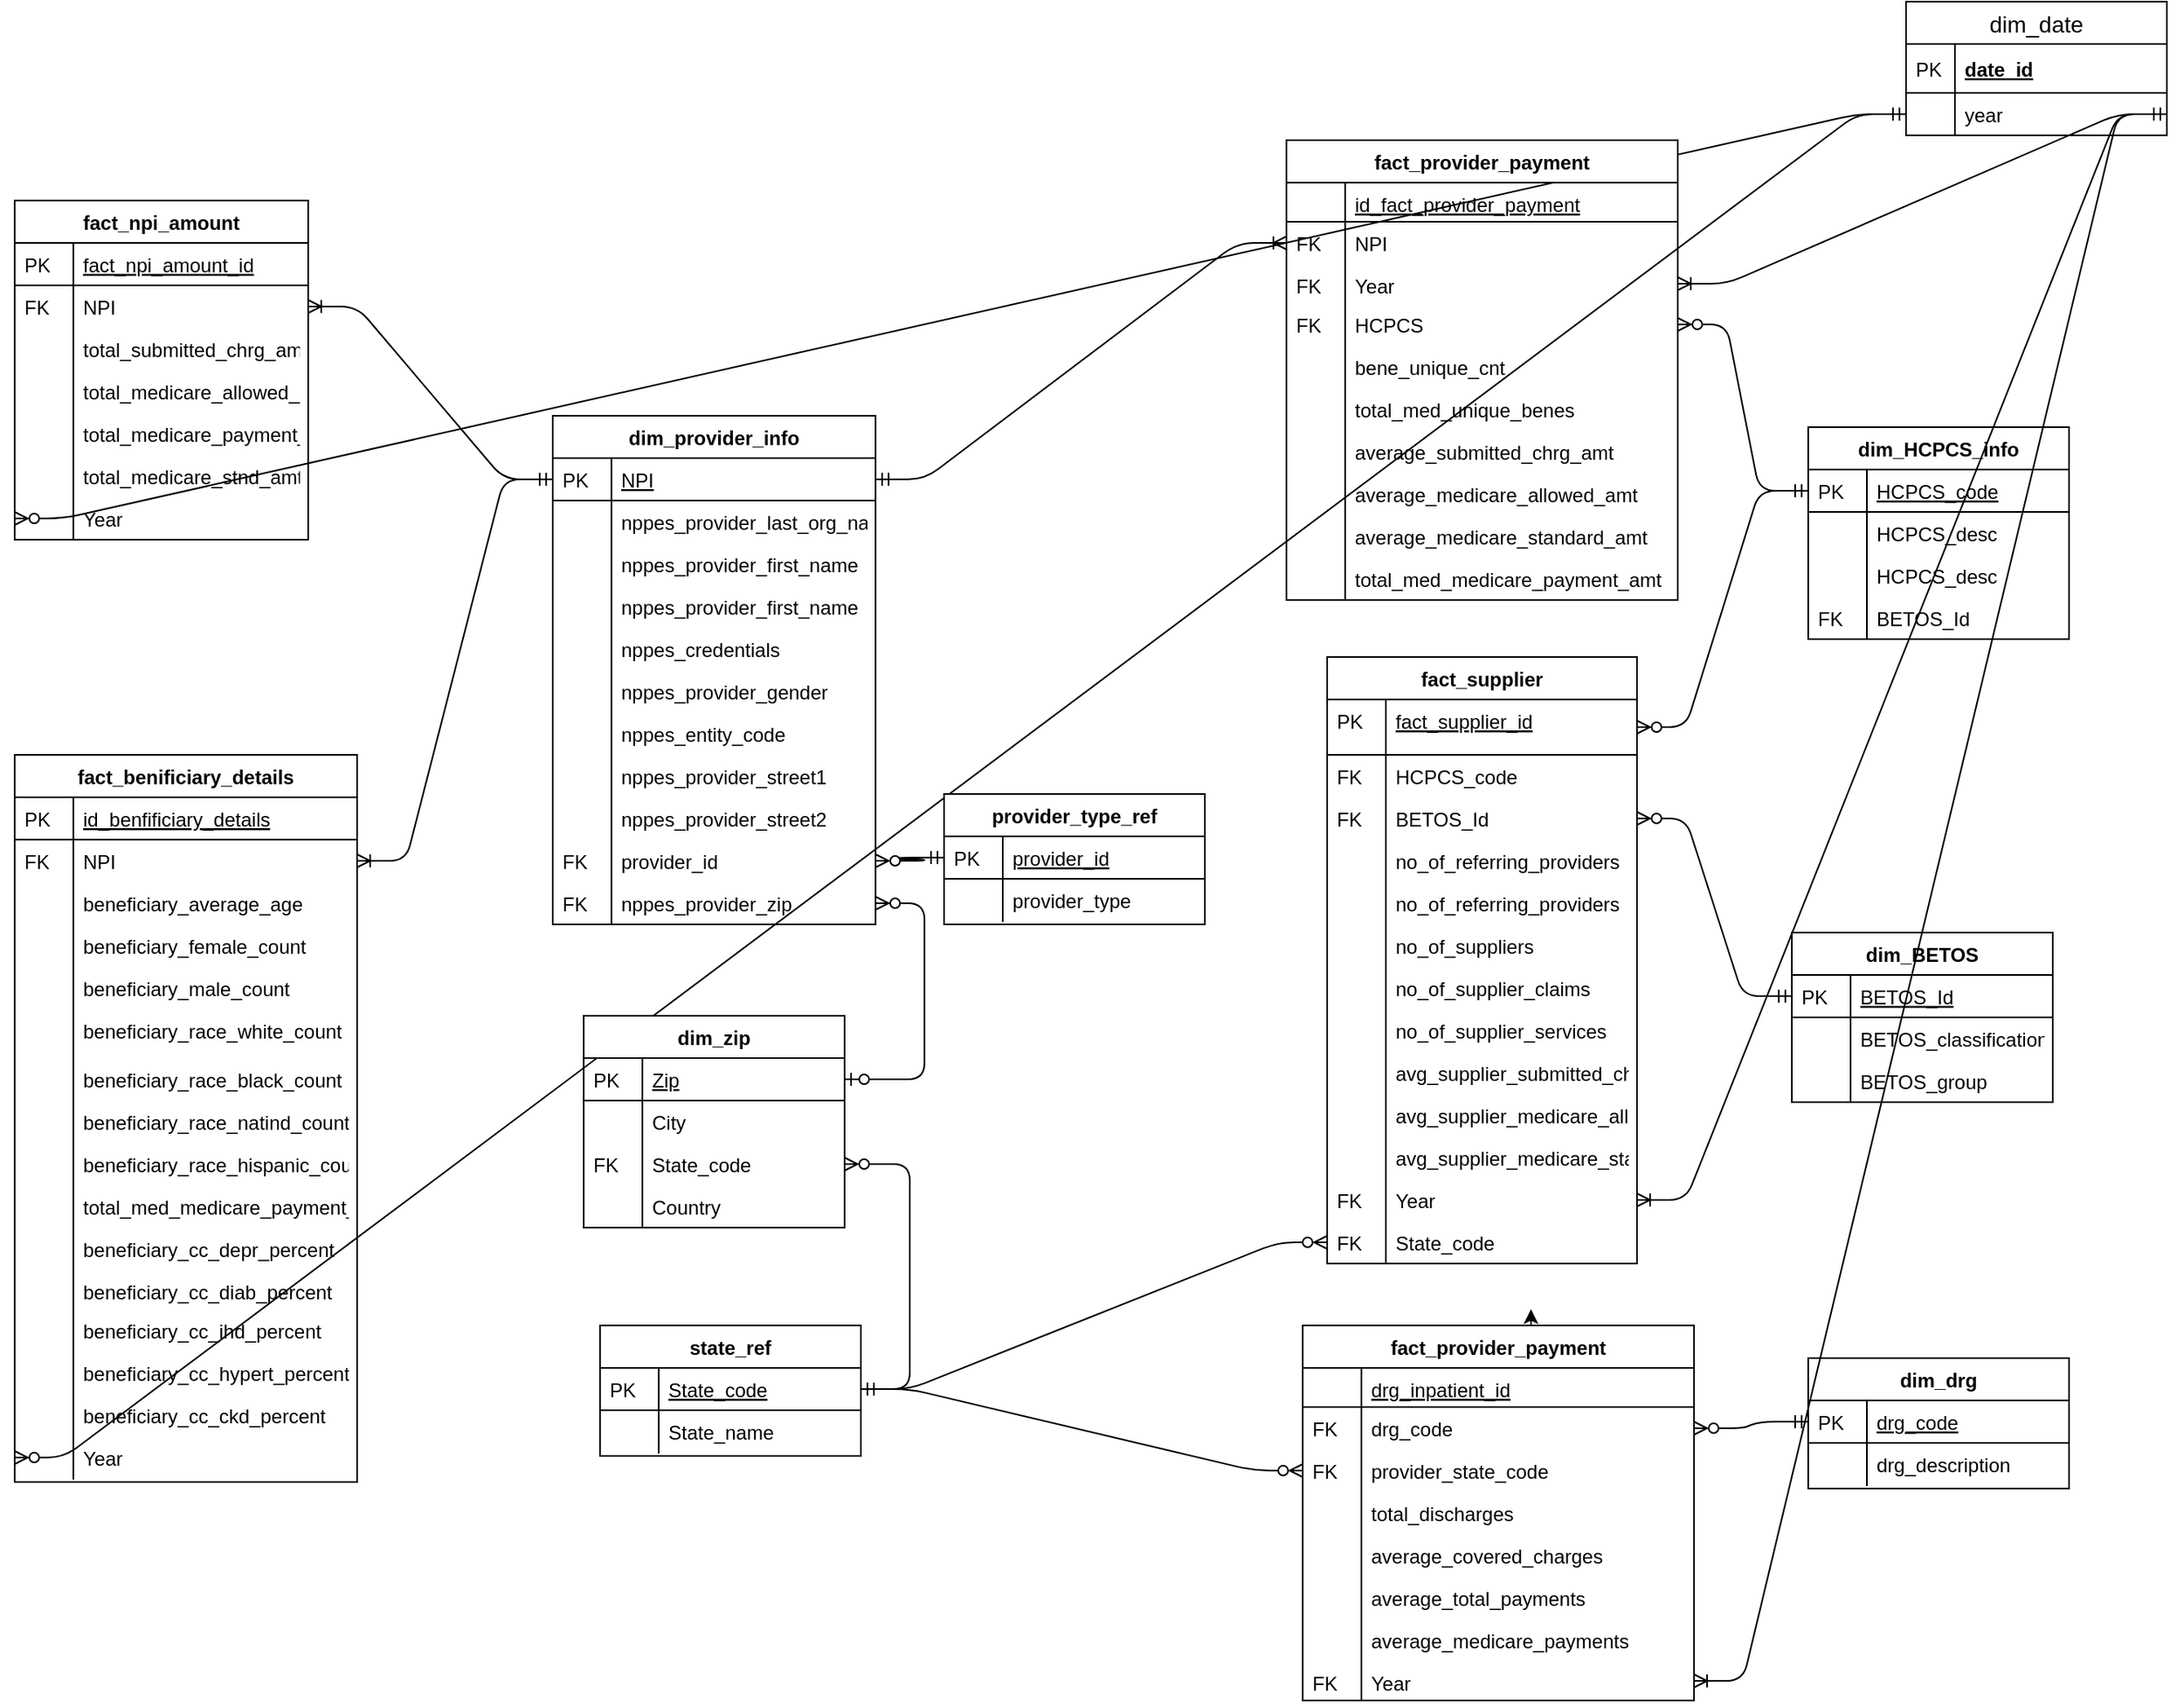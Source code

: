 <mxfile version="12.9.10" type="device"><diagram id="C5RBs43oDa-KdzZeNtuy" name="Page-1"><mxGraphModel dx="2883" dy="2193" grid="0" gridSize="10" guides="1" tooltips="1" connect="1" arrows="1" fold="1" page="1" pageScale="1" pageWidth="827" pageHeight="1169" math="0" shadow="0"><root><mxCell id="WIyWlLk6GJQsqaUBKTNV-0"/><mxCell id="WIyWlLk6GJQsqaUBKTNV-1" parent="WIyWlLk6GJQsqaUBKTNV-0"/><mxCell id="YDqYBTXzPoMEo4Md6Viw-218" value="" style="edgeStyle=entityRelationEdgeStyle;fontSize=12;html=1;endArrow=ERzeroToMany;startArrow=ERmandOne;shadow=0;strokeWidth=1;" parent="WIyWlLk6GJQsqaUBKTNV-1" source="YDqYBTXzPoMEo4Md6Viw-134" target="YDqYBTXzPoMEo4Md6Viw-160" edge="1"><mxGeometry width="100" height="100" relative="1" as="geometry"><mxPoint x="1300" y="690" as="sourcePoint"/><mxPoint x="1400" y="590" as="targetPoint"/></mxGeometry></mxCell><mxCell id="YDqYBTXzPoMEo4Md6Viw-219" value="" style="edgeStyle=entityRelationEdgeStyle;fontSize=12;html=1;endArrow=ERzeroToMany;startArrow=ERmandOne;shadow=0;strokeWidth=1;" parent="WIyWlLk6GJQsqaUBKTNV-1" source="YDqYBTXzPoMEo4Md6Viw-134" target="YDqYBTXzPoMEo4Md6Viw-199" edge="1"><mxGeometry width="100" height="100" relative="1" as="geometry"><mxPoint x="1300" y="92" as="sourcePoint"/><mxPoint x="1210" y="250" as="targetPoint"/></mxGeometry></mxCell><mxCell id="YDqYBTXzPoMEo4Md6Viw-220" value="" style="edgeStyle=entityRelationEdgeStyle;fontSize=12;html=1;endArrow=ERzeroToMany;startArrow=ERmandOne;shadow=0;strokeWidth=1;" parent="WIyWlLk6GJQsqaUBKTNV-1" source="YDqYBTXzPoMEo4Md6Viw-129" target="YDqYBTXzPoMEo4Md6Viw-227" edge="1"><mxGeometry width="100" height="100" relative="1" as="geometry"><mxPoint x="1390" y="640" as="sourcePoint"/><mxPoint x="1480" y="540" as="targetPoint"/></mxGeometry></mxCell><mxCell id="YDqYBTXzPoMEo4Md6Viw-223" value="" style="edgeStyle=entityRelationEdgeStyle;fontSize=12;html=1;endArrow=ERoneToMany;startArrow=ERmandOne;shadow=0;strokeWidth=1;" parent="WIyWlLk6GJQsqaUBKTNV-1" source="zkfFHV4jXpPFQw0GAbJ--65" target="zkfFHV4jXpPFQw0GAbJ--59" edge="1"><mxGeometry width="100" height="100" relative="1" as="geometry"><mxPoint x="460" y="480" as="sourcePoint"/><mxPoint x="560" y="380" as="targetPoint"/></mxGeometry></mxCell><mxCell id="YDqYBTXzPoMEo4Md6Viw-225" value="" style="edgeStyle=entityRelationEdgeStyle;fontSize=12;html=1;endArrow=ERzeroToMany;startArrow=ERmandOne;shadow=0;strokeWidth=1;entryX=0;entryY=0.5;entryDx=0;entryDy=0;exitX=1;exitY=0.5;exitDx=0;exitDy=0;" parent="WIyWlLk6GJQsqaUBKTNV-1" source="YDqYBTXzPoMEo4Md6Viw-115" target="YDqYBTXzPoMEo4Md6Viw-164" edge="1"><mxGeometry width="100" height="100" relative="1" as="geometry"><mxPoint x="760" y="770" as="sourcePoint"/><mxPoint x="860" y="670" as="targetPoint"/></mxGeometry></mxCell><mxCell id="YDqYBTXzPoMEo4Md6Viw-226" value="" style="edgeStyle=entityRelationEdgeStyle;fontSize=12;html=1;endArrow=ERoneToMany;startArrow=ERmandOne;shadow=0;strokeWidth=1;" parent="WIyWlLk6GJQsqaUBKTNV-1" source="zkfFHV4jXpPFQw0GAbJ--65" target="YDqYBTXzPoMEo4Md6Viw-173" edge="1"><mxGeometry width="100" height="100" relative="1" as="geometry"><mxPoint x="790" y="318" as="sourcePoint"/><mxPoint x="560" y="110" as="targetPoint"/></mxGeometry></mxCell><mxCell id="YDqYBTXzPoMEo4Md6Viw-230" value="" style="edgeStyle=entityRelationEdgeStyle;fontSize=12;html=1;endArrow=ERzeroToMany;startArrow=ERmandOne;shadow=0;strokeWidth=1;" parent="WIyWlLk6GJQsqaUBKTNV-1" source="YDqYBTXzPoMEo4Md6Viw-115" target="YDqYBTXzPoMEo4Md6Viw-45" edge="1"><mxGeometry width="100" height="100" relative="1" as="geometry"><mxPoint x="300" y="636.0" as="sourcePoint"/><mxPoint x="500" y="450" as="targetPoint"/></mxGeometry></mxCell><mxCell id="YDqYBTXzPoMEo4Md6Viw-244" value="" style="edgeStyle=entityRelationEdgeStyle;fontSize=12;html=1;endArrow=ERzeroToMany;startArrow=ERmandOne;shadow=0;strokeWidth=1;" parent="WIyWlLk6GJQsqaUBKTNV-1" source="YDqYBTXzPoMEo4Md6Viw-124" target="YDqYBTXzPoMEo4Md6Viw-61" edge="1"><mxGeometry width="100" height="100" relative="1" as="geometry"><mxPoint x="580" y="612.5" as="sourcePoint"/><mxPoint x="320" y="300" as="targetPoint"/></mxGeometry></mxCell><mxCell id="YDqYBTXzPoMEo4Md6Viw-247" value="" style="edgeStyle=entityRelationEdgeStyle;fontSize=12;html=1;endArrow=ERzeroToMany;startArrow=ERzeroToOne;shadow=0;strokeWidth=1;" parent="WIyWlLk6GJQsqaUBKTNV-1" source="YDqYBTXzPoMEo4Md6Viw-25" target="YDqYBTXzPoMEo4Md6Viw-242" edge="1"><mxGeometry width="100" height="100" relative="1" as="geometry"><mxPoint x="560" y="440" as="sourcePoint"/><mxPoint x="660" y="340" as="targetPoint"/></mxGeometry></mxCell><mxCell id="YDqYBTXzPoMEo4Md6Viw-295" value="" style="edgeStyle=entityRelationEdgeStyle;fontSize=12;html=1;endArrow=ERoneToMany;startArrow=ERmandOne;shadow=0;strokeWidth=1;" parent="WIyWlLk6GJQsqaUBKTNV-1" source="zkfFHV4jXpPFQw0GAbJ--65" target="YDqYBTXzPoMEo4Md6Viw-261" edge="1"><mxGeometry width="100" height="100" relative="1" as="geometry"><mxPoint x="300" y="601" as="sourcePoint"/><mxPoint x="400" y="501" as="targetPoint"/></mxGeometry></mxCell><mxCell id="YDqYBTXzPoMEo4Md6Viw-258" value="fact_benificiary_details" style="swimlane;fontStyle=1;childLayout=stackLayout;horizontal=1;startSize=26;horizontalStack=0;resizeParent=1;resizeLast=0;collapsible=1;marginBottom=0;rounded=0;shadow=0;strokeWidth=1;" parent="WIyWlLk6GJQsqaUBKTNV-1" vertex="1"><mxGeometry x="10" y="380" width="210" height="446" as="geometry"><mxRectangle x="260" y="80" width="160" height="26" as="alternateBounds"/></mxGeometry></mxCell><mxCell id="YDqYBTXzPoMEo4Md6Viw-259" value="id_benfificiary_details" style="shape=partialRectangle;top=0;left=0;right=0;bottom=1;align=left;verticalAlign=top;fillColor=none;spacingLeft=40;spacingRight=4;overflow=hidden;rotatable=0;points=[[0,0.5],[1,0.5]];portConstraint=eastwest;dropTarget=0;rounded=0;shadow=0;strokeWidth=1;fontStyle=4" parent="YDqYBTXzPoMEo4Md6Viw-258" vertex="1"><mxGeometry y="26" width="210" height="26" as="geometry"/></mxCell><mxCell id="YDqYBTXzPoMEo4Md6Viw-260" value="PK" style="shape=partialRectangle;top=0;left=0;bottom=0;fillColor=none;align=left;verticalAlign=top;spacingLeft=4;spacingRight=4;overflow=hidden;rotatable=0;points=[];portConstraint=eastwest;part=1;" parent="YDqYBTXzPoMEo4Md6Viw-259" vertex="1" connectable="0"><mxGeometry width="36" height="26" as="geometry"/></mxCell><mxCell id="YDqYBTXzPoMEo4Md6Viw-261" value="NPI" style="shape=partialRectangle;top=0;left=0;right=0;bottom=0;align=left;verticalAlign=top;fillColor=none;spacingLeft=40;spacingRight=4;overflow=hidden;rotatable=0;points=[[0,0.5],[1,0.5]];portConstraint=eastwest;dropTarget=0;rounded=0;shadow=0;strokeWidth=1;" parent="YDqYBTXzPoMEo4Md6Viw-258" vertex="1"><mxGeometry y="52" width="210" height="26" as="geometry"/></mxCell><mxCell id="YDqYBTXzPoMEo4Md6Viw-262" value="FK" style="shape=partialRectangle;top=0;left=0;bottom=0;fillColor=none;align=left;verticalAlign=top;spacingLeft=4;spacingRight=4;overflow=hidden;rotatable=0;points=[];portConstraint=eastwest;part=1;" parent="YDqYBTXzPoMEo4Md6Viw-261" vertex="1" connectable="0"><mxGeometry width="36" height="26" as="geometry"/></mxCell><mxCell id="YDqYBTXzPoMEo4Md6Viw-263" value="beneficiary_average_age" style="shape=partialRectangle;top=0;left=0;right=0;bottom=0;align=left;verticalAlign=top;fillColor=none;spacingLeft=40;spacingRight=4;overflow=hidden;rotatable=0;points=[[0,0.5],[1,0.5]];portConstraint=eastwest;dropTarget=0;rounded=0;shadow=0;strokeWidth=1;" parent="YDqYBTXzPoMEo4Md6Viw-258" vertex="1"><mxGeometry y="78" width="210" height="26" as="geometry"/></mxCell><mxCell id="YDqYBTXzPoMEo4Md6Viw-264" value="" style="shape=partialRectangle;top=0;left=0;bottom=0;fillColor=none;align=left;verticalAlign=top;spacingLeft=4;spacingRight=4;overflow=hidden;rotatable=0;points=[];portConstraint=eastwest;part=1;" parent="YDqYBTXzPoMEo4Md6Viw-263" vertex="1" connectable="0"><mxGeometry width="36" height="26" as="geometry"/></mxCell><mxCell id="YDqYBTXzPoMEo4Md6Viw-313" value="beneficiary_female_count" style="shape=partialRectangle;top=0;left=0;right=0;bottom=0;align=left;verticalAlign=top;fillColor=none;spacingLeft=40;spacingRight=4;overflow=hidden;rotatable=0;points=[[0,0.5],[1,0.5]];portConstraint=eastwest;dropTarget=0;rounded=0;shadow=0;strokeWidth=1;" parent="YDqYBTXzPoMEo4Md6Viw-258" vertex="1"><mxGeometry y="104" width="210" height="26" as="geometry"/></mxCell><mxCell id="YDqYBTXzPoMEo4Md6Viw-314" value="" style="shape=partialRectangle;top=0;left=0;bottom=0;fillColor=none;align=left;verticalAlign=top;spacingLeft=4;spacingRight=4;overflow=hidden;rotatable=0;points=[];portConstraint=eastwest;part=1;" parent="YDqYBTXzPoMEo4Md6Viw-313" vertex="1" connectable="0"><mxGeometry width="36" height="26" as="geometry"/></mxCell><mxCell id="YDqYBTXzPoMEo4Md6Viw-265" value="beneficiary_male_count" style="shape=partialRectangle;top=0;left=0;right=0;bottom=0;align=left;verticalAlign=top;fillColor=none;spacingLeft=40;spacingRight=4;overflow=hidden;rotatable=0;points=[[0,0.5],[1,0.5]];portConstraint=eastwest;dropTarget=0;rounded=0;shadow=0;strokeWidth=1;" parent="YDqYBTXzPoMEo4Md6Viw-258" vertex="1"><mxGeometry y="130" width="210" height="26" as="geometry"/></mxCell><mxCell id="YDqYBTXzPoMEo4Md6Viw-266" value="" style="shape=partialRectangle;top=0;left=0;bottom=0;fillColor=none;align=left;verticalAlign=top;spacingLeft=4;spacingRight=4;overflow=hidden;rotatable=0;points=[];portConstraint=eastwest;part=1;" parent="YDqYBTXzPoMEo4Md6Viw-265" vertex="1" connectable="0"><mxGeometry width="36" height="26" as="geometry"/></mxCell><mxCell id="YDqYBTXzPoMEo4Md6Viw-267" value="beneficiary_race_white_count" style="shape=partialRectangle;top=0;left=0;right=0;bottom=0;align=left;verticalAlign=top;fillColor=none;spacingLeft=40;spacingRight=4;overflow=hidden;rotatable=0;points=[[0,0.5],[1,0.5]];portConstraint=eastwest;dropTarget=0;rounded=0;shadow=0;strokeWidth=1;" parent="YDqYBTXzPoMEo4Md6Viw-258" vertex="1"><mxGeometry y="156" width="210" height="30" as="geometry"/></mxCell><mxCell id="YDqYBTXzPoMEo4Md6Viw-268" value="" style="shape=partialRectangle;top=0;left=0;bottom=0;fillColor=none;align=left;verticalAlign=top;spacingLeft=4;spacingRight=4;overflow=hidden;rotatable=0;points=[];portConstraint=eastwest;part=1;" parent="YDqYBTXzPoMEo4Md6Viw-267" vertex="1" connectable="0"><mxGeometry width="36" height="30.0" as="geometry"/></mxCell><mxCell id="YDqYBTXzPoMEo4Md6Viw-269" value="beneficiary_race_black_count" style="shape=partialRectangle;top=0;left=0;right=0;bottom=0;align=left;verticalAlign=top;fillColor=none;spacingLeft=40;spacingRight=4;overflow=hidden;rotatable=0;points=[[0,0.5],[1,0.5]];portConstraint=eastwest;dropTarget=0;rounded=0;shadow=0;strokeWidth=1;" parent="YDqYBTXzPoMEo4Md6Viw-258" vertex="1"><mxGeometry y="186" width="210" height="26" as="geometry"/></mxCell><mxCell id="YDqYBTXzPoMEo4Md6Viw-270" value="" style="shape=partialRectangle;top=0;left=0;bottom=0;fillColor=none;align=left;verticalAlign=top;spacingLeft=4;spacingRight=4;overflow=hidden;rotatable=0;points=[];portConstraint=eastwest;part=1;" parent="YDqYBTXzPoMEo4Md6Viw-269" vertex="1" connectable="0"><mxGeometry width="36" height="26" as="geometry"/></mxCell><mxCell id="YDqYBTXzPoMEo4Md6Viw-271" value="beneficiary_race_natind_count" style="shape=partialRectangle;top=0;left=0;right=0;bottom=0;align=left;verticalAlign=top;fillColor=none;spacingLeft=40;spacingRight=4;overflow=hidden;rotatable=0;points=[[0,0.5],[1,0.5]];portConstraint=eastwest;dropTarget=0;rounded=0;shadow=0;strokeWidth=1;" parent="YDqYBTXzPoMEo4Md6Viw-258" vertex="1"><mxGeometry y="212" width="210" height="26" as="geometry"/></mxCell><mxCell id="YDqYBTXzPoMEo4Md6Viw-272" value="" style="shape=partialRectangle;top=0;left=0;bottom=0;fillColor=none;align=left;verticalAlign=top;spacingLeft=4;spacingRight=4;overflow=hidden;rotatable=0;points=[];portConstraint=eastwest;part=1;" parent="YDqYBTXzPoMEo4Md6Viw-271" vertex="1" connectable="0"><mxGeometry width="36" height="26" as="geometry"/></mxCell><mxCell id="YDqYBTXzPoMEo4Md6Viw-273" value="beneficiary_race_hispanic_count" style="shape=partialRectangle;top=0;left=0;right=0;bottom=0;align=left;verticalAlign=top;fillColor=none;spacingLeft=40;spacingRight=4;overflow=hidden;rotatable=0;points=[[0,0.5],[1,0.5]];portConstraint=eastwest;dropTarget=0;rounded=0;shadow=0;strokeWidth=1;" parent="YDqYBTXzPoMEo4Md6Viw-258" vertex="1"><mxGeometry y="238" width="210" height="26" as="geometry"/></mxCell><mxCell id="YDqYBTXzPoMEo4Md6Viw-274" value="" style="shape=partialRectangle;top=0;left=0;bottom=0;fillColor=none;align=left;verticalAlign=top;spacingLeft=4;spacingRight=4;overflow=hidden;rotatable=0;points=[];portConstraint=eastwest;part=1;" parent="YDqYBTXzPoMEo4Md6Viw-273" vertex="1" connectable="0"><mxGeometry width="36" height="26" as="geometry"/></mxCell><mxCell id="YDqYBTXzPoMEo4Md6Viw-275" value="total_med_medicare_payment_amt" style="shape=partialRectangle;top=0;left=0;right=0;bottom=0;align=left;verticalAlign=top;fillColor=none;spacingLeft=40;spacingRight=4;overflow=hidden;rotatable=0;points=[[0,0.5],[1,0.5]];portConstraint=eastwest;dropTarget=0;rounded=0;shadow=0;strokeWidth=1;" parent="YDqYBTXzPoMEo4Md6Viw-258" vertex="1"><mxGeometry y="264" width="210" height="26" as="geometry"/></mxCell><mxCell id="YDqYBTXzPoMEo4Md6Viw-276" value="" style="shape=partialRectangle;top=0;left=0;bottom=0;fillColor=none;align=left;verticalAlign=top;spacingLeft=4;spacingRight=4;overflow=hidden;rotatable=0;points=[];portConstraint=eastwest;part=1;" parent="YDqYBTXzPoMEo4Md6Viw-275" vertex="1" connectable="0"><mxGeometry width="36" height="26" as="geometry"/></mxCell><mxCell id="YDqYBTXzPoMEo4Md6Viw-277" value="beneficiary_cc_depr_percent" style="shape=partialRectangle;top=0;left=0;right=0;bottom=0;align=left;verticalAlign=top;fillColor=none;spacingLeft=40;spacingRight=4;overflow=hidden;rotatable=0;points=[[0,0.5],[1,0.5]];portConstraint=eastwest;dropTarget=0;rounded=0;shadow=0;strokeWidth=1;" parent="YDqYBTXzPoMEo4Md6Viw-258" vertex="1"><mxGeometry y="290" width="210" height="26" as="geometry"/></mxCell><mxCell id="YDqYBTXzPoMEo4Md6Viw-278" value="" style="shape=partialRectangle;top=0;left=0;bottom=0;fillColor=none;align=left;verticalAlign=top;spacingLeft=4;spacingRight=4;overflow=hidden;rotatable=0;points=[];portConstraint=eastwest;part=1;" parent="YDqYBTXzPoMEo4Md6Viw-277" vertex="1" connectable="0"><mxGeometry width="36" height="26" as="geometry"/></mxCell><mxCell id="YDqYBTXzPoMEo4Md6Viw-279" value="beneficiary_cc_diab_percent" style="shape=partialRectangle;top=0;left=0;right=0;bottom=0;align=left;verticalAlign=top;fillColor=none;spacingLeft=40;spacingRight=4;overflow=hidden;rotatable=0;points=[[0,0.5],[1,0.5]];portConstraint=eastwest;dropTarget=0;rounded=0;shadow=0;strokeWidth=1;" parent="YDqYBTXzPoMEo4Md6Viw-258" vertex="1"><mxGeometry y="316" width="210" height="24" as="geometry"/></mxCell><mxCell id="YDqYBTXzPoMEo4Md6Viw-280" value="" style="shape=partialRectangle;top=0;left=0;bottom=0;fillColor=none;align=left;verticalAlign=top;spacingLeft=4;spacingRight=4;overflow=hidden;rotatable=0;points=[];portConstraint=eastwest;part=1;" parent="YDqYBTXzPoMEo4Md6Viw-279" vertex="1" connectable="0"><mxGeometry width="36" height="24" as="geometry"/></mxCell><mxCell id="YDqYBTXzPoMEo4Md6Viw-281" value="beneficiary_cc_ihd_percent" style="shape=partialRectangle;top=0;left=0;right=0;bottom=0;align=left;verticalAlign=top;fillColor=none;spacingLeft=40;spacingRight=4;overflow=hidden;rotatable=0;points=[[0,0.5],[1,0.5]];portConstraint=eastwest;dropTarget=0;rounded=0;shadow=0;strokeWidth=1;" parent="YDqYBTXzPoMEo4Md6Viw-258" vertex="1"><mxGeometry y="340" width="210" height="26" as="geometry"/></mxCell><mxCell id="YDqYBTXzPoMEo4Md6Viw-282" value="" style="shape=partialRectangle;top=0;left=0;bottom=0;fillColor=none;align=left;verticalAlign=top;spacingLeft=4;spacingRight=4;overflow=hidden;rotatable=0;points=[];portConstraint=eastwest;part=1;" parent="YDqYBTXzPoMEo4Md6Viw-281" vertex="1" connectable="0"><mxGeometry width="36" height="26" as="geometry"/></mxCell><mxCell id="YDqYBTXzPoMEo4Md6Viw-283" value="beneficiary_cc_hypert_percent" style="shape=partialRectangle;top=0;left=0;right=0;bottom=0;align=left;verticalAlign=top;fillColor=none;spacingLeft=40;spacingRight=4;overflow=hidden;rotatable=0;points=[[0,0.5],[1,0.5]];portConstraint=eastwest;dropTarget=0;rounded=0;shadow=0;strokeWidth=1;" parent="YDqYBTXzPoMEo4Md6Viw-258" vertex="1"><mxGeometry y="366" width="210" height="26" as="geometry"/></mxCell><mxCell id="YDqYBTXzPoMEo4Md6Viw-284" value="" style="shape=partialRectangle;top=0;left=0;bottom=0;fillColor=none;align=left;verticalAlign=top;spacingLeft=4;spacingRight=4;overflow=hidden;rotatable=0;points=[];portConstraint=eastwest;part=1;" parent="YDqYBTXzPoMEo4Md6Viw-283" vertex="1" connectable="0"><mxGeometry width="36" height="26" as="geometry"/></mxCell><mxCell id="YDqYBTXzPoMEo4Md6Viw-285" value="beneficiary_cc_ckd_percent" style="shape=partialRectangle;top=0;left=0;right=0;bottom=0;align=left;verticalAlign=top;fillColor=none;spacingLeft=40;spacingRight=4;overflow=hidden;rotatable=0;points=[[0,0.5],[1,0.5]];portConstraint=eastwest;dropTarget=0;rounded=0;shadow=0;strokeWidth=1;" parent="YDqYBTXzPoMEo4Md6Viw-258" vertex="1"><mxGeometry y="392" width="210" height="26" as="geometry"/></mxCell><mxCell id="YDqYBTXzPoMEo4Md6Viw-286" value="" style="shape=partialRectangle;top=0;left=0;bottom=0;fillColor=none;align=left;verticalAlign=top;spacingLeft=4;spacingRight=4;overflow=hidden;rotatable=0;points=[];portConstraint=eastwest;part=1;" parent="YDqYBTXzPoMEo4Md6Viw-285" vertex="1" connectable="0"><mxGeometry width="36" height="26" as="geometry"/></mxCell><mxCell id="YDqYBTXzPoMEo4Md6Viw-287" value="Year" style="shape=partialRectangle;top=0;left=0;right=0;bottom=0;align=left;verticalAlign=top;fillColor=none;spacingLeft=40;spacingRight=4;overflow=hidden;rotatable=0;points=[[0,0.5],[1,0.5]];portConstraint=eastwest;dropTarget=0;rounded=0;shadow=0;strokeWidth=1;" parent="YDqYBTXzPoMEo4Md6Viw-258" vertex="1"><mxGeometry y="418" width="210" height="26" as="geometry"/></mxCell><mxCell id="YDqYBTXzPoMEo4Md6Viw-288" value="" style="shape=partialRectangle;top=0;left=0;bottom=0;fillColor=none;align=left;verticalAlign=top;spacingLeft=4;spacingRight=4;overflow=hidden;rotatable=0;points=[];portConstraint=eastwest;part=1;" parent="YDqYBTXzPoMEo4Md6Viw-287" vertex="1" connectable="0"><mxGeometry width="36" height="26" as="geometry"/></mxCell><mxCell id="zkfFHV4jXpPFQw0GAbJ--56" value="fact_npi_amount" style="swimlane;fontStyle=1;childLayout=stackLayout;horizontal=1;startSize=26;horizontalStack=0;resizeParent=1;resizeLast=0;collapsible=1;marginBottom=0;rounded=0;shadow=0;strokeWidth=1;" parent="WIyWlLk6GJQsqaUBKTNV-1" vertex="1"><mxGeometry x="10" y="40" width="180" height="208" as="geometry"><mxRectangle x="260" y="80" width="160" height="26" as="alternateBounds"/></mxGeometry></mxCell><mxCell id="YDqYBTXzPoMEo4Md6Viw-210" value="fact_npi_amount_id" style="shape=partialRectangle;top=0;left=0;right=0;bottom=1;align=left;verticalAlign=top;fillColor=none;spacingLeft=40;spacingRight=4;overflow=hidden;rotatable=0;points=[[0,0.5],[1,0.5]];portConstraint=eastwest;dropTarget=0;rounded=0;shadow=0;strokeWidth=1;fontStyle=4" parent="zkfFHV4jXpPFQw0GAbJ--56" vertex="1"><mxGeometry y="26" width="180" height="26" as="geometry"/></mxCell><mxCell id="YDqYBTXzPoMEo4Md6Viw-211" value="PK" style="shape=partialRectangle;top=0;left=0;bottom=0;fillColor=none;align=left;verticalAlign=top;spacingLeft=4;spacingRight=4;overflow=hidden;rotatable=0;points=[];portConstraint=eastwest;part=1;" parent="YDqYBTXzPoMEo4Md6Viw-210" vertex="1" connectable="0"><mxGeometry width="36" height="26" as="geometry"/></mxCell><mxCell id="zkfFHV4jXpPFQw0GAbJ--59" value="NPI" style="shape=partialRectangle;top=0;left=0;right=0;bottom=0;align=left;verticalAlign=top;fillColor=none;spacingLeft=40;spacingRight=4;overflow=hidden;rotatable=0;points=[[0,0.5],[1,0.5]];portConstraint=eastwest;dropTarget=0;rounded=0;shadow=0;strokeWidth=1;" parent="zkfFHV4jXpPFQw0GAbJ--56" vertex="1"><mxGeometry y="52" width="180" height="26" as="geometry"/></mxCell><mxCell id="zkfFHV4jXpPFQw0GAbJ--60" value="FK" style="shape=partialRectangle;top=0;left=0;bottom=0;fillColor=none;align=left;verticalAlign=top;spacingLeft=4;spacingRight=4;overflow=hidden;rotatable=0;points=[];portConstraint=eastwest;part=1;" parent="zkfFHV4jXpPFQw0GAbJ--59" vertex="1" connectable="0"><mxGeometry width="36" height="26" as="geometry"/></mxCell><mxCell id="YDqYBTXzPoMEo4Md6Viw-256" value="total_submitted_chrg_amt" style="shape=partialRectangle;top=0;left=0;right=0;bottom=0;align=left;verticalAlign=top;fillColor=none;spacingLeft=40;spacingRight=4;overflow=hidden;rotatable=0;points=[[0,0.5],[1,0.5]];portConstraint=eastwest;dropTarget=0;rounded=0;shadow=0;strokeWidth=1;" parent="zkfFHV4jXpPFQw0GAbJ--56" vertex="1"><mxGeometry y="78" width="180" height="26" as="geometry"/></mxCell><mxCell id="YDqYBTXzPoMEo4Md6Viw-257" value="" style="shape=partialRectangle;top=0;left=0;bottom=0;fillColor=none;align=left;verticalAlign=top;spacingLeft=4;spacingRight=4;overflow=hidden;rotatable=0;points=[];portConstraint=eastwest;part=1;" parent="YDqYBTXzPoMEo4Md6Viw-256" vertex="1" connectable="0"><mxGeometry width="36" height="26" as="geometry"/></mxCell><mxCell id="YDqYBTXzPoMEo4Md6Viw-6" value="total_medicare_allowed_amt" style="shape=partialRectangle;top=0;left=0;right=0;bottom=0;align=left;verticalAlign=top;fillColor=none;spacingLeft=40;spacingRight=4;overflow=hidden;rotatable=0;points=[[0,0.5],[1,0.5]];portConstraint=eastwest;dropTarget=0;rounded=0;shadow=0;strokeWidth=1;" parent="zkfFHV4jXpPFQw0GAbJ--56" vertex="1"><mxGeometry y="104" width="180" height="26" as="geometry"/></mxCell><mxCell id="YDqYBTXzPoMEo4Md6Viw-7" value="" style="shape=partialRectangle;top=0;left=0;bottom=0;fillColor=none;align=left;verticalAlign=top;spacingLeft=4;spacingRight=4;overflow=hidden;rotatable=0;points=[];portConstraint=eastwest;part=1;" parent="YDqYBTXzPoMEo4Md6Viw-6" vertex="1" connectable="0"><mxGeometry width="36" height="26" as="geometry"/></mxCell><mxCell id="OBKOU-duT9g7I_dAWqwE-2" value="total_medicare_payment_amt" style="shape=partialRectangle;top=0;left=0;right=0;bottom=0;align=left;verticalAlign=top;fillColor=none;spacingLeft=40;spacingRight=4;overflow=hidden;rotatable=0;points=[[0,0.5],[1,0.5]];portConstraint=eastwest;dropTarget=0;rounded=0;shadow=0;strokeWidth=1;" vertex="1" parent="zkfFHV4jXpPFQw0GAbJ--56"><mxGeometry y="130" width="180" height="26" as="geometry"/></mxCell><mxCell id="OBKOU-duT9g7I_dAWqwE-3" value="" style="shape=partialRectangle;top=0;left=0;bottom=0;fillColor=none;align=left;verticalAlign=top;spacingLeft=4;spacingRight=4;overflow=hidden;rotatable=0;points=[];portConstraint=eastwest;part=1;" vertex="1" connectable="0" parent="OBKOU-duT9g7I_dAWqwE-2"><mxGeometry width="36" height="26" as="geometry"/></mxCell><mxCell id="OBKOU-duT9g7I_dAWqwE-0" value="total_medicare_stnd_amt" style="shape=partialRectangle;top=0;left=0;right=0;bottom=0;align=left;verticalAlign=top;fillColor=none;spacingLeft=40;spacingRight=4;overflow=hidden;rotatable=0;points=[[0,0.5],[1,0.5]];portConstraint=eastwest;dropTarget=0;rounded=0;shadow=0;strokeWidth=1;" vertex="1" parent="zkfFHV4jXpPFQw0GAbJ--56"><mxGeometry y="156" width="180" height="26" as="geometry"/></mxCell><mxCell id="OBKOU-duT9g7I_dAWqwE-1" value="" style="shape=partialRectangle;top=0;left=0;bottom=0;fillColor=none;align=left;verticalAlign=top;spacingLeft=4;spacingRight=4;overflow=hidden;rotatable=0;points=[];portConstraint=eastwest;part=1;" vertex="1" connectable="0" parent="OBKOU-duT9g7I_dAWqwE-0"><mxGeometry width="36" height="26" as="geometry"/></mxCell><mxCell id="YDqYBTXzPoMEo4Md6Viw-309" value="Year" style="shape=partialRectangle;top=0;left=0;right=0;bottom=0;align=left;verticalAlign=top;fillColor=none;spacingLeft=40;spacingRight=4;overflow=hidden;rotatable=0;points=[[0,0.5],[1,0.5]];portConstraint=eastwest;dropTarget=0;rounded=0;shadow=0;strokeWidth=1;" parent="zkfFHV4jXpPFQw0GAbJ--56" vertex="1"><mxGeometry y="182" width="180" height="26" as="geometry"/></mxCell><mxCell id="YDqYBTXzPoMEo4Md6Viw-310" value="" style="shape=partialRectangle;top=0;left=0;bottom=0;fillColor=none;align=left;verticalAlign=top;spacingLeft=4;spacingRight=4;overflow=hidden;rotatable=0;points=[];portConstraint=eastwest;part=1;" parent="YDqYBTXzPoMEo4Md6Viw-309" vertex="1" connectable="0"><mxGeometry width="36" height="26" as="geometry"/></mxCell><mxCell id="OBKOU-duT9g7I_dAWqwE-25" value="" style="edgeStyle=entityRelationEdgeStyle;fontSize=12;html=1;endArrow=ERzeroToMany;startArrow=ERmandOne;shadow=0;strokeWidth=1;" edge="1" parent="WIyWlLk6GJQsqaUBKTNV-1" source="YDqYBTXzPoMEo4Md6Viw-115" target="OBKOU-duT9g7I_dAWqwE-9"><mxGeometry width="100" height="100" relative="1" as="geometry"><mxPoint x="690" y="663.0" as="sourcePoint"/><mxPoint x="837" y="403" as="targetPoint"/></mxGeometry></mxCell><mxCell id="OBKOU-duT9g7I_dAWqwE-33" value="" style="edgeStyle=entityRelationEdgeStyle;fontSize=12;html=1;endArrow=ERzeroToMany;startArrow=ERmandOne;shadow=0;strokeWidth=1;" edge="1" parent="WIyWlLk6GJQsqaUBKTNV-1" source="OBKOU-duT9g7I_dAWqwE-27" target="OBKOU-duT9g7I_dAWqwE-7"><mxGeometry width="100" height="100" relative="1" as="geometry"><mxPoint x="1273" y="723" as="sourcePoint"/><mxPoint x="1080" y="640" as="targetPoint"/></mxGeometry></mxCell><mxCell id="OBKOU-duT9g7I_dAWqwE-43" style="edgeStyle=orthogonalEdgeStyle;rounded=0;orthogonalLoop=1;jettySize=auto;html=1;exitX=0.5;exitY=0;exitDx=0;exitDy=0;" edge="1" parent="WIyWlLk6GJQsqaUBKTNV-1" source="OBKOU-duT9g7I_dAWqwE-4"><mxGeometry relative="1" as="geometry"><mxPoint x="940" y="720" as="targetPoint"/></mxGeometry></mxCell><mxCell id="OBKOU-duT9g7I_dAWqwE-57" value="" style="edgeStyle=entityRelationEdgeStyle;fontSize=12;html=1;endArrow=ERzeroToMany;startArrow=ERmandOne;shadow=0;strokeWidth=1;entryX=0;entryY=0.5;entryDx=0;entryDy=0;" edge="1" parent="WIyWlLk6GJQsqaUBKTNV-1" source="OBKOU-duT9g7I_dAWqwE-47" target="YDqYBTXzPoMEo4Md6Viw-309"><mxGeometry width="100" height="100" relative="1" as="geometry"><mxPoint x="360" y="682" as="sourcePoint"/><mxPoint x="509" y="720" as="targetPoint"/></mxGeometry></mxCell><mxCell id="OBKOU-duT9g7I_dAWqwE-58" value="" style="edgeStyle=entityRelationEdgeStyle;fontSize=12;html=1;endArrow=ERzeroToMany;startArrow=ERmandOne;shadow=0;strokeWidth=1;entryX=0;entryY=0.5;entryDx=0;entryDy=0;" edge="1" parent="WIyWlLk6GJQsqaUBKTNV-1" source="OBKOU-duT9g7I_dAWqwE-47" target="YDqYBTXzPoMEo4Md6Viw-287"><mxGeometry width="100" height="100" relative="1" as="geometry"><mxPoint x="539" y="770" as="sourcePoint"/><mxPoint x="847" y="290" as="targetPoint"/></mxGeometry></mxCell><mxCell id="YDqYBTXzPoMEo4Md6Viw-114" value="state_ref" style="swimlane;fontStyle=1;childLayout=stackLayout;horizontal=1;startSize=26;horizontalStack=0;resizeParent=1;resizeLast=0;collapsible=1;marginBottom=0;rounded=0;shadow=0;strokeWidth=1;" parent="WIyWlLk6GJQsqaUBKTNV-1" vertex="1"><mxGeometry x="369" y="730" width="160" height="80" as="geometry"><mxRectangle x="260" y="270" width="160" height="26" as="alternateBounds"/></mxGeometry></mxCell><mxCell id="YDqYBTXzPoMEo4Md6Viw-115" value="State_code" style="shape=partialRectangle;top=0;left=0;right=0;bottom=1;align=left;verticalAlign=top;fillColor=none;spacingLeft=40;spacingRight=4;overflow=hidden;rotatable=0;points=[[0,0.5],[1,0.5]];portConstraint=eastwest;dropTarget=0;rounded=0;shadow=0;strokeWidth=1;fontStyle=4" parent="YDqYBTXzPoMEo4Md6Viw-114" vertex="1"><mxGeometry y="26" width="160" height="26" as="geometry"/></mxCell><mxCell id="YDqYBTXzPoMEo4Md6Viw-116" value="PK" style="shape=partialRectangle;top=0;left=0;bottom=0;fillColor=none;align=left;verticalAlign=top;spacingLeft=4;spacingRight=4;overflow=hidden;rotatable=0;points=[];portConstraint=eastwest;part=1;" parent="YDqYBTXzPoMEo4Md6Viw-115" vertex="1" connectable="0"><mxGeometry width="36" height="26" as="geometry"/></mxCell><mxCell id="YDqYBTXzPoMEo4Md6Viw-117" value="State_name" style="shape=partialRectangle;top=0;left=0;right=0;bottom=0;align=left;verticalAlign=top;fillColor=none;spacingLeft=40;spacingRight=4;overflow=hidden;rotatable=0;points=[[0,0.5],[1,0.5]];portConstraint=eastwest;dropTarget=0;rounded=0;shadow=0;strokeWidth=1;" parent="YDqYBTXzPoMEo4Md6Viw-114" vertex="1"><mxGeometry y="52" width="160" height="26" as="geometry"/></mxCell><mxCell id="YDqYBTXzPoMEo4Md6Viw-118" value="" style="shape=partialRectangle;top=0;left=0;bottom=0;fillColor=none;align=left;verticalAlign=top;spacingLeft=4;spacingRight=4;overflow=hidden;rotatable=0;points=[];portConstraint=eastwest;part=1;" parent="YDqYBTXzPoMEo4Md6Viw-117" vertex="1" connectable="0"><mxGeometry width="36" height="26" as="geometry"/></mxCell><mxCell id="zkfFHV4jXpPFQw0GAbJ--64" value="dim_provider_info" style="swimlane;fontStyle=1;childLayout=stackLayout;horizontal=1;startSize=26;horizontalStack=0;resizeParent=1;resizeLast=0;collapsible=1;marginBottom=0;rounded=0;shadow=0;strokeWidth=1;" parent="WIyWlLk6GJQsqaUBKTNV-1" vertex="1"><mxGeometry x="340" y="172" width="198" height="312" as="geometry"><mxRectangle x="260" y="270" width="160" height="26" as="alternateBounds"/></mxGeometry></mxCell><mxCell id="zkfFHV4jXpPFQw0GAbJ--65" value="NPI" style="shape=partialRectangle;top=0;left=0;right=0;bottom=1;align=left;verticalAlign=top;fillColor=none;spacingLeft=40;spacingRight=4;overflow=hidden;rotatable=0;points=[[0,0.5],[1,0.5]];portConstraint=eastwest;dropTarget=0;rounded=0;shadow=0;strokeWidth=1;fontStyle=4" parent="zkfFHV4jXpPFQw0GAbJ--64" vertex="1"><mxGeometry y="26" width="198" height="26" as="geometry"/></mxCell><mxCell id="zkfFHV4jXpPFQw0GAbJ--66" value="PK" style="shape=partialRectangle;top=0;left=0;bottom=0;fillColor=none;align=left;verticalAlign=top;spacingLeft=4;spacingRight=4;overflow=hidden;rotatable=0;points=[];portConstraint=eastwest;part=1;" parent="zkfFHV4jXpPFQw0GAbJ--65" vertex="1" connectable="0"><mxGeometry width="36" height="26" as="geometry"/></mxCell><mxCell id="zkfFHV4jXpPFQw0GAbJ--67" value="nppes_provider_last_org_name" style="shape=partialRectangle;top=0;left=0;right=0;bottom=0;align=left;verticalAlign=top;fillColor=none;spacingLeft=40;spacingRight=4;overflow=hidden;rotatable=0;points=[[0,0.5],[1,0.5]];portConstraint=eastwest;dropTarget=0;rounded=0;shadow=0;strokeWidth=1;" parent="zkfFHV4jXpPFQw0GAbJ--64" vertex="1"><mxGeometry y="52" width="198" height="26" as="geometry"/></mxCell><mxCell id="zkfFHV4jXpPFQw0GAbJ--68" value="" style="shape=partialRectangle;top=0;left=0;bottom=0;fillColor=none;align=left;verticalAlign=top;spacingLeft=4;spacingRight=4;overflow=hidden;rotatable=0;points=[];portConstraint=eastwest;part=1;" parent="zkfFHV4jXpPFQw0GAbJ--67" vertex="1" connectable="0"><mxGeometry width="36" height="26" as="geometry"/></mxCell><mxCell id="zkfFHV4jXpPFQw0GAbJ--69" value="nppes_provider_first_name" style="shape=partialRectangle;top=0;left=0;right=0;bottom=0;align=left;verticalAlign=top;fillColor=none;spacingLeft=40;spacingRight=4;overflow=hidden;rotatable=0;points=[[0,0.5],[1,0.5]];portConstraint=eastwest;dropTarget=0;rounded=0;shadow=0;strokeWidth=1;" parent="zkfFHV4jXpPFQw0GAbJ--64" vertex="1"><mxGeometry y="78" width="198" height="26" as="geometry"/></mxCell><mxCell id="zkfFHV4jXpPFQw0GAbJ--70" value="" style="shape=partialRectangle;top=0;left=0;bottom=0;fillColor=none;align=left;verticalAlign=top;spacingLeft=4;spacingRight=4;overflow=hidden;rotatable=0;points=[];portConstraint=eastwest;part=1;" parent="zkfFHV4jXpPFQw0GAbJ--69" vertex="1" connectable="0"><mxGeometry width="36" height="26" as="geometry"/></mxCell><mxCell id="YDqYBTXzPoMEo4Md6Viw-8" value="nppes_provider_first_name" style="shape=partialRectangle;top=0;left=0;right=0;bottom=0;align=left;verticalAlign=top;fillColor=none;spacingLeft=40;spacingRight=4;overflow=hidden;rotatable=0;points=[[0,0.5],[1,0.5]];portConstraint=eastwest;dropTarget=0;rounded=0;shadow=0;strokeWidth=1;" parent="zkfFHV4jXpPFQw0GAbJ--64" vertex="1"><mxGeometry y="104" width="198" height="26" as="geometry"/></mxCell><mxCell id="YDqYBTXzPoMEo4Md6Viw-9" value="" style="shape=partialRectangle;top=0;left=0;bottom=0;fillColor=none;align=left;verticalAlign=top;spacingLeft=4;spacingRight=4;overflow=hidden;rotatable=0;points=[];portConstraint=eastwest;part=1;" parent="YDqYBTXzPoMEo4Md6Viw-8" vertex="1" connectable="0"><mxGeometry width="36" height="26" as="geometry"/></mxCell><mxCell id="YDqYBTXzPoMEo4Md6Viw-10" value="nppes_credentials" style="shape=partialRectangle;top=0;left=0;right=0;bottom=0;align=left;verticalAlign=top;fillColor=none;spacingLeft=40;spacingRight=4;overflow=hidden;rotatable=0;points=[[0,0.5],[1,0.5]];portConstraint=eastwest;dropTarget=0;rounded=0;shadow=0;strokeWidth=1;" parent="zkfFHV4jXpPFQw0GAbJ--64" vertex="1"><mxGeometry y="130" width="198" height="26" as="geometry"/></mxCell><mxCell id="YDqYBTXzPoMEo4Md6Viw-11" value="" style="shape=partialRectangle;top=0;left=0;bottom=0;fillColor=none;align=left;verticalAlign=top;spacingLeft=4;spacingRight=4;overflow=hidden;rotatable=0;points=[];portConstraint=eastwest;part=1;" parent="YDqYBTXzPoMEo4Md6Viw-10" vertex="1" connectable="0"><mxGeometry width="36" height="26" as="geometry"/></mxCell><mxCell id="YDqYBTXzPoMEo4Md6Viw-12" value="nppes_provider_gender" style="shape=partialRectangle;top=0;left=0;right=0;bottom=0;align=left;verticalAlign=top;fillColor=none;spacingLeft=40;spacingRight=4;overflow=hidden;rotatable=0;points=[[0,0.5],[1,0.5]];portConstraint=eastwest;dropTarget=0;rounded=0;shadow=0;strokeWidth=1;" parent="zkfFHV4jXpPFQw0GAbJ--64" vertex="1"><mxGeometry y="156" width="198" height="26" as="geometry"/></mxCell><mxCell id="YDqYBTXzPoMEo4Md6Viw-13" value="" style="shape=partialRectangle;top=0;left=0;bottom=0;fillColor=none;align=left;verticalAlign=top;spacingLeft=4;spacingRight=4;overflow=hidden;rotatable=0;points=[];portConstraint=eastwest;part=1;" parent="YDqYBTXzPoMEo4Md6Viw-12" vertex="1" connectable="0"><mxGeometry width="36" height="26" as="geometry"/></mxCell><mxCell id="YDqYBTXzPoMEo4Md6Viw-14" value="nppes_entity_code" style="shape=partialRectangle;top=0;left=0;right=0;bottom=0;align=left;verticalAlign=top;fillColor=none;spacingLeft=40;spacingRight=4;overflow=hidden;rotatable=0;points=[[0,0.5],[1,0.5]];portConstraint=eastwest;dropTarget=0;rounded=0;shadow=0;strokeWidth=1;" parent="zkfFHV4jXpPFQw0GAbJ--64" vertex="1"><mxGeometry y="182" width="198" height="26" as="geometry"/></mxCell><mxCell id="YDqYBTXzPoMEo4Md6Viw-15" value="" style="shape=partialRectangle;top=0;left=0;bottom=0;fillColor=none;align=left;verticalAlign=top;spacingLeft=4;spacingRight=4;overflow=hidden;rotatable=0;points=[];portConstraint=eastwest;part=1;" parent="YDqYBTXzPoMEo4Md6Viw-14" vertex="1" connectable="0"><mxGeometry width="36" height="26" as="geometry"/></mxCell><mxCell id="YDqYBTXzPoMEo4Md6Viw-16" value="nppes_provider_street1" style="shape=partialRectangle;top=0;left=0;right=0;bottom=0;align=left;verticalAlign=top;fillColor=none;spacingLeft=40;spacingRight=4;overflow=hidden;rotatable=0;points=[[0,0.5],[1,0.5]];portConstraint=eastwest;dropTarget=0;rounded=0;shadow=0;strokeWidth=1;" parent="zkfFHV4jXpPFQw0GAbJ--64" vertex="1"><mxGeometry y="208" width="198" height="26" as="geometry"/></mxCell><mxCell id="YDqYBTXzPoMEo4Md6Viw-17" value="" style="shape=partialRectangle;top=0;left=0;bottom=0;fillColor=none;align=left;verticalAlign=top;spacingLeft=4;spacingRight=4;overflow=hidden;rotatable=0;points=[];portConstraint=eastwest;part=1;" parent="YDqYBTXzPoMEo4Md6Viw-16" vertex="1" connectable="0"><mxGeometry width="36" height="26" as="geometry"/></mxCell><mxCell id="YDqYBTXzPoMEo4Md6Viw-18" value="nppes_provider_street2" style="shape=partialRectangle;top=0;left=0;right=0;bottom=0;align=left;verticalAlign=top;fillColor=none;spacingLeft=40;spacingRight=4;overflow=hidden;rotatable=0;points=[[0,0.5],[1,0.5]];portConstraint=eastwest;dropTarget=0;rounded=0;shadow=0;strokeWidth=1;" parent="zkfFHV4jXpPFQw0GAbJ--64" vertex="1"><mxGeometry y="234" width="198" height="26" as="geometry"/></mxCell><mxCell id="YDqYBTXzPoMEo4Md6Viw-19" value="" style="shape=partialRectangle;top=0;left=0;bottom=0;fillColor=none;align=left;verticalAlign=top;spacingLeft=4;spacingRight=4;overflow=hidden;rotatable=0;points=[];portConstraint=eastwest;part=1;" parent="YDqYBTXzPoMEo4Md6Viw-18" vertex="1" connectable="0"><mxGeometry width="36" height="26" as="geometry"/></mxCell><mxCell id="YDqYBTXzPoMEo4Md6Viw-61" value="provider_id" style="shape=partialRectangle;top=0;left=0;right=0;bottom=0;align=left;verticalAlign=top;fillColor=none;spacingLeft=40;spacingRight=4;overflow=hidden;rotatable=0;points=[[0,0.5],[1,0.5]];portConstraint=eastwest;dropTarget=0;rounded=0;shadow=0;strokeWidth=1;" parent="zkfFHV4jXpPFQw0GAbJ--64" vertex="1"><mxGeometry y="260" width="198" height="26" as="geometry"/></mxCell><mxCell id="YDqYBTXzPoMEo4Md6Viw-62" value="FK" style="shape=partialRectangle;top=0;left=0;bottom=0;fillColor=none;align=left;verticalAlign=top;spacingLeft=4;spacingRight=4;overflow=hidden;rotatable=0;points=[];portConstraint=eastwest;part=1;" parent="YDqYBTXzPoMEo4Md6Viw-61" vertex="1" connectable="0"><mxGeometry width="36" height="26" as="geometry"/></mxCell><mxCell id="YDqYBTXzPoMEo4Md6Viw-242" value="nppes_provider_zip" style="shape=partialRectangle;top=0;left=0;right=0;bottom=0;align=left;verticalAlign=top;fillColor=none;spacingLeft=40;spacingRight=4;overflow=hidden;rotatable=0;points=[[0,0.5],[1,0.5]];portConstraint=eastwest;dropTarget=0;rounded=0;shadow=0;strokeWidth=1;" parent="zkfFHV4jXpPFQw0GAbJ--64" vertex="1"><mxGeometry y="286" width="198" height="26" as="geometry"/></mxCell><mxCell id="YDqYBTXzPoMEo4Md6Viw-243" value="FK" style="shape=partialRectangle;top=0;left=0;bottom=0;fillColor=none;align=left;verticalAlign=top;spacingLeft=4;spacingRight=4;overflow=hidden;rotatable=0;points=[];portConstraint=eastwest;part=1;" parent="YDqYBTXzPoMEo4Md6Viw-242" vertex="1" connectable="0"><mxGeometry width="36" height="26" as="geometry"/></mxCell><mxCell id="YDqYBTXzPoMEo4Md6Viw-24" value="dim_zip" style="swimlane;fontStyle=1;childLayout=stackLayout;horizontal=1;startSize=26;horizontalStack=0;resizeParent=1;resizeLast=0;collapsible=1;marginBottom=0;rounded=0;shadow=0;strokeWidth=1;" parent="WIyWlLk6GJQsqaUBKTNV-1" vertex="1"><mxGeometry x="359" y="540" width="160" height="130" as="geometry"><mxRectangle x="260" y="270" width="160" height="26" as="alternateBounds"/></mxGeometry></mxCell><mxCell id="YDqYBTXzPoMEo4Md6Viw-25" value="Zip" style="shape=partialRectangle;top=0;left=0;right=0;bottom=1;align=left;verticalAlign=top;fillColor=none;spacingLeft=40;spacingRight=4;overflow=hidden;rotatable=0;points=[[0,0.5],[1,0.5]];portConstraint=eastwest;dropTarget=0;rounded=0;shadow=0;strokeWidth=1;fontStyle=4" parent="YDqYBTXzPoMEo4Md6Viw-24" vertex="1"><mxGeometry y="26" width="160" height="26" as="geometry"/></mxCell><mxCell id="YDqYBTXzPoMEo4Md6Viw-26" value="PK" style="shape=partialRectangle;top=0;left=0;bottom=0;fillColor=none;align=left;verticalAlign=top;spacingLeft=4;spacingRight=4;overflow=hidden;rotatable=0;points=[];portConstraint=eastwest;part=1;" parent="YDqYBTXzPoMEo4Md6Viw-25" vertex="1" connectable="0"><mxGeometry width="36" height="26" as="geometry"/></mxCell><mxCell id="YDqYBTXzPoMEo4Md6Viw-27" value="City" style="shape=partialRectangle;top=0;left=0;right=0;bottom=0;align=left;verticalAlign=top;fillColor=none;spacingLeft=40;spacingRight=4;overflow=hidden;rotatable=0;points=[[0,0.5],[1,0.5]];portConstraint=eastwest;dropTarget=0;rounded=0;shadow=0;strokeWidth=1;" parent="YDqYBTXzPoMEo4Md6Viw-24" vertex="1"><mxGeometry y="52" width="160" height="26" as="geometry"/></mxCell><mxCell id="YDqYBTXzPoMEo4Md6Viw-28" value="" style="shape=partialRectangle;top=0;left=0;bottom=0;fillColor=none;align=left;verticalAlign=top;spacingLeft=4;spacingRight=4;overflow=hidden;rotatable=0;points=[];portConstraint=eastwest;part=1;" parent="YDqYBTXzPoMEo4Md6Viw-27" vertex="1" connectable="0"><mxGeometry width="36" height="26" as="geometry"/></mxCell><mxCell id="YDqYBTXzPoMEo4Md6Viw-45" value="State_code" style="shape=partialRectangle;top=0;left=0;right=0;bottom=0;align=left;verticalAlign=top;fillColor=none;spacingLeft=40;spacingRight=4;overflow=hidden;rotatable=0;points=[[0,0.5],[1,0.5]];portConstraint=eastwest;dropTarget=0;rounded=0;shadow=0;strokeWidth=1;" parent="YDqYBTXzPoMEo4Md6Viw-24" vertex="1"><mxGeometry y="78" width="160" height="26" as="geometry"/></mxCell><mxCell id="YDqYBTXzPoMEo4Md6Viw-46" value="FK" style="shape=partialRectangle;top=0;left=0;bottom=0;fillColor=none;align=left;verticalAlign=top;spacingLeft=4;spacingRight=4;overflow=hidden;rotatable=0;points=[];portConstraint=eastwest;part=1;" parent="YDqYBTXzPoMEo4Md6Viw-45" vertex="1" connectable="0"><mxGeometry width="36" height="26" as="geometry"/></mxCell><mxCell id="YDqYBTXzPoMEo4Md6Viw-47" value="Country" style="shape=partialRectangle;top=0;left=0;right=0;bottom=0;align=left;verticalAlign=top;fillColor=none;spacingLeft=40;spacingRight=4;overflow=hidden;rotatable=0;points=[[0,0.5],[1,0.5]];portConstraint=eastwest;dropTarget=0;rounded=0;shadow=0;strokeWidth=1;" parent="YDqYBTXzPoMEo4Md6Viw-24" vertex="1"><mxGeometry y="104" width="160" height="26" as="geometry"/></mxCell><mxCell id="YDqYBTXzPoMEo4Md6Viw-48" value="" style="shape=partialRectangle;top=0;left=0;bottom=0;fillColor=none;align=left;verticalAlign=top;spacingLeft=4;spacingRight=4;overflow=hidden;rotatable=0;points=[];portConstraint=eastwest;part=1;" parent="YDqYBTXzPoMEo4Md6Viw-47" vertex="1" connectable="0"><mxGeometry width="36" height="26" as="geometry"/></mxCell><mxCell id="YDqYBTXzPoMEo4Md6Viw-123" value="provider_type_ref" style="swimlane;fontStyle=1;childLayout=stackLayout;horizontal=1;startSize=26;horizontalStack=0;resizeParent=1;resizeLast=0;collapsible=1;marginBottom=0;rounded=0;shadow=0;strokeWidth=1;" parent="WIyWlLk6GJQsqaUBKTNV-1" vertex="1"><mxGeometry x="580" y="404" width="160" height="80" as="geometry"><mxRectangle x="260" y="270" width="160" height="26" as="alternateBounds"/></mxGeometry></mxCell><mxCell id="YDqYBTXzPoMEo4Md6Viw-124" value="provider_id" style="shape=partialRectangle;top=0;left=0;right=0;bottom=1;align=left;verticalAlign=top;fillColor=none;spacingLeft=40;spacingRight=4;overflow=hidden;rotatable=0;points=[[0,0.5],[1,0.5]];portConstraint=eastwest;dropTarget=0;rounded=0;shadow=0;strokeWidth=1;fontStyle=4" parent="YDqYBTXzPoMEo4Md6Viw-123" vertex="1"><mxGeometry y="26" width="160" height="26" as="geometry"/></mxCell><mxCell id="YDqYBTXzPoMEo4Md6Viw-125" value="PK" style="shape=partialRectangle;top=0;left=0;bottom=0;fillColor=none;align=left;verticalAlign=top;spacingLeft=4;spacingRight=4;overflow=hidden;rotatable=0;points=[];portConstraint=eastwest;part=1;" parent="YDqYBTXzPoMEo4Md6Viw-124" vertex="1" connectable="0"><mxGeometry width="36" height="26" as="geometry"/></mxCell><mxCell id="YDqYBTXzPoMEo4Md6Viw-126" value="provider_type" style="shape=partialRectangle;top=0;left=0;right=0;bottom=0;align=left;verticalAlign=top;fillColor=none;spacingLeft=40;spacingRight=4;overflow=hidden;rotatable=0;points=[[0,0.5],[1,0.5]];portConstraint=eastwest;dropTarget=0;rounded=0;shadow=0;strokeWidth=1;" parent="YDqYBTXzPoMEo4Md6Viw-123" vertex="1"><mxGeometry y="52" width="160" height="26" as="geometry"/></mxCell><mxCell id="YDqYBTXzPoMEo4Md6Viw-127" value="" style="shape=partialRectangle;top=0;left=0;bottom=0;fillColor=none;align=left;verticalAlign=top;spacingLeft=4;spacingRight=4;overflow=hidden;rotatable=0;points=[];portConstraint=eastwest;part=1;" parent="YDqYBTXzPoMEo4Md6Viw-126" vertex="1" connectable="0"><mxGeometry width="36" height="26" as="geometry"/></mxCell><mxCell id="YDqYBTXzPoMEo4Md6Viw-170" value="fact_provider_payment" style="swimlane;fontStyle=1;childLayout=stackLayout;horizontal=1;startSize=26;horizontalStack=0;resizeParent=1;resizeLast=0;collapsible=1;marginBottom=0;rounded=0;shadow=0;strokeWidth=1;" parent="WIyWlLk6GJQsqaUBKTNV-1" vertex="1"><mxGeometry x="790" y="3" width="240" height="282" as="geometry"><mxRectangle x="260" y="80" width="160" height="26" as="alternateBounds"/></mxGeometry></mxCell><mxCell id="YDqYBTXzPoMEo4Md6Viw-171" value="id_fact_provider_payment" style="shape=partialRectangle;top=0;left=0;right=0;bottom=1;align=left;verticalAlign=top;fillColor=none;spacingLeft=40;spacingRight=4;overflow=hidden;rotatable=0;points=[[0,0.5],[1,0.5]];portConstraint=eastwest;dropTarget=0;rounded=0;shadow=0;strokeWidth=1;fontStyle=4" parent="YDqYBTXzPoMEo4Md6Viw-170" vertex="1"><mxGeometry y="26" width="240" height="24" as="geometry"/></mxCell><mxCell id="YDqYBTXzPoMEo4Md6Viw-172" value="" style="shape=partialRectangle;top=0;left=0;bottom=0;fillColor=none;align=left;verticalAlign=top;spacingLeft=4;spacingRight=4;overflow=hidden;rotatable=0;points=[];portConstraint=eastwest;part=1;" parent="YDqYBTXzPoMEo4Md6Viw-171" vertex="1" connectable="0"><mxGeometry width="36" height="24" as="geometry"/></mxCell><mxCell id="YDqYBTXzPoMEo4Md6Viw-173" value="NPI" style="shape=partialRectangle;top=0;left=0;right=0;bottom=0;align=left;verticalAlign=top;fillColor=none;spacingLeft=40;spacingRight=4;overflow=hidden;rotatable=0;points=[[0,0.5],[1,0.5]];portConstraint=eastwest;dropTarget=0;rounded=0;shadow=0;strokeWidth=1;" parent="YDqYBTXzPoMEo4Md6Viw-170" vertex="1"><mxGeometry y="50" width="240" height="26" as="geometry"/></mxCell><mxCell id="YDqYBTXzPoMEo4Md6Viw-174" value="FK" style="shape=partialRectangle;top=0;left=0;bottom=0;fillColor=none;align=left;verticalAlign=top;spacingLeft=4;spacingRight=4;overflow=hidden;rotatable=0;points=[];portConstraint=eastwest;part=1;" parent="YDqYBTXzPoMEo4Md6Viw-173" vertex="1" connectable="0"><mxGeometry width="36" height="26" as="geometry"/></mxCell><mxCell id="YDqYBTXzPoMEo4Md6Viw-183" value="Year" style="shape=partialRectangle;top=0;left=0;right=0;bottom=0;align=left;verticalAlign=top;fillColor=none;spacingLeft=40;spacingRight=4;overflow=hidden;rotatable=0;points=[[0,0.5],[1,0.5]];portConstraint=eastwest;dropTarget=0;rounded=0;shadow=0;strokeWidth=1;" parent="YDqYBTXzPoMEo4Md6Viw-170" vertex="1"><mxGeometry y="76" width="240" height="24" as="geometry"/></mxCell><mxCell id="YDqYBTXzPoMEo4Md6Viw-184" value="FK" style="shape=partialRectangle;top=0;left=0;bottom=0;fillColor=none;align=left;verticalAlign=top;spacingLeft=4;spacingRight=4;overflow=hidden;rotatable=0;points=[];portConstraint=eastwest;part=1;" parent="YDqYBTXzPoMEo4Md6Viw-183" vertex="1" connectable="0"><mxGeometry width="36" height="24" as="geometry"/></mxCell><mxCell id="YDqYBTXzPoMEo4Md6Viw-199" value="HCPCS" style="shape=partialRectangle;top=0;left=0;right=0;bottom=0;align=left;verticalAlign=top;fillColor=none;spacingLeft=40;spacingRight=4;overflow=hidden;rotatable=0;points=[[0,0.5],[1,0.5]];portConstraint=eastwest;dropTarget=0;rounded=0;shadow=0;strokeWidth=1;" parent="YDqYBTXzPoMEo4Md6Viw-170" vertex="1"><mxGeometry y="100" width="240" height="26" as="geometry"/></mxCell><mxCell id="YDqYBTXzPoMEo4Md6Viw-200" value="FK" style="shape=partialRectangle;top=0;left=0;bottom=0;fillColor=none;align=left;verticalAlign=top;spacingLeft=4;spacingRight=4;overflow=hidden;rotatable=0;points=[];portConstraint=eastwest;part=1;" parent="YDqYBTXzPoMEo4Md6Viw-199" vertex="1" connectable="0"><mxGeometry width="36" height="26" as="geometry"/></mxCell><mxCell id="YDqYBTXzPoMEo4Md6Viw-197" value="bene_unique_cnt" style="shape=partialRectangle;top=0;left=0;right=0;bottom=0;align=left;verticalAlign=top;fillColor=none;spacingLeft=40;spacingRight=4;overflow=hidden;rotatable=0;points=[[0,0.5],[1,0.5]];portConstraint=eastwest;dropTarget=0;rounded=0;shadow=0;strokeWidth=1;" parent="YDqYBTXzPoMEo4Md6Viw-170" vertex="1"><mxGeometry y="126" width="240" height="26" as="geometry"/></mxCell><mxCell id="YDqYBTXzPoMEo4Md6Viw-198" value="" style="shape=partialRectangle;top=0;left=0;bottom=0;fillColor=none;align=left;verticalAlign=top;spacingLeft=4;spacingRight=4;overflow=hidden;rotatable=0;points=[];portConstraint=eastwest;part=1;" parent="YDqYBTXzPoMEo4Md6Viw-197" vertex="1" connectable="0"><mxGeometry width="36" height="26" as="geometry"/></mxCell><mxCell id="YDqYBTXzPoMEo4Md6Viw-175" value="total_med_unique_benes" style="shape=partialRectangle;top=0;left=0;right=0;bottom=0;align=left;verticalAlign=top;fillColor=none;spacingLeft=40;spacingRight=4;overflow=hidden;rotatable=0;points=[[0,0.5],[1,0.5]];portConstraint=eastwest;dropTarget=0;rounded=0;shadow=0;strokeWidth=1;" parent="YDqYBTXzPoMEo4Md6Viw-170" vertex="1"><mxGeometry y="152" width="240" height="26" as="geometry"/></mxCell><mxCell id="YDqYBTXzPoMEo4Md6Viw-176" value="" style="shape=partialRectangle;top=0;left=0;bottom=0;fillColor=none;align=left;verticalAlign=top;spacingLeft=4;spacingRight=4;overflow=hidden;rotatable=0;points=[];portConstraint=eastwest;part=1;" parent="YDqYBTXzPoMEo4Md6Viw-175" vertex="1" connectable="0"><mxGeometry width="36" height="26" as="geometry"/></mxCell><mxCell id="YDqYBTXzPoMEo4Md6Viw-177" value="average_submitted_chrg_amt" style="shape=partialRectangle;top=0;left=0;right=0;bottom=0;align=left;verticalAlign=top;fillColor=none;spacingLeft=40;spacingRight=4;overflow=hidden;rotatable=0;points=[[0,0.5],[1,0.5]];portConstraint=eastwest;dropTarget=0;rounded=0;shadow=0;strokeWidth=1;" parent="YDqYBTXzPoMEo4Md6Viw-170" vertex="1"><mxGeometry y="178" width="240" height="26" as="geometry"/></mxCell><mxCell id="YDqYBTXzPoMEo4Md6Viw-178" value="" style="shape=partialRectangle;top=0;left=0;bottom=0;fillColor=none;align=left;verticalAlign=top;spacingLeft=4;spacingRight=4;overflow=hidden;rotatable=0;points=[];portConstraint=eastwest;part=1;" parent="YDqYBTXzPoMEo4Md6Viw-177" vertex="1" connectable="0"><mxGeometry width="36" height="26" as="geometry"/></mxCell><mxCell id="YDqYBTXzPoMEo4Md6Viw-190" value="average_medicare_allowed_amt" style="shape=partialRectangle;top=0;left=0;right=0;bottom=0;align=left;verticalAlign=top;fillColor=none;spacingLeft=40;spacingRight=4;overflow=hidden;rotatable=0;points=[[0,0.5],[1,0.5]];portConstraint=eastwest;dropTarget=0;rounded=0;shadow=0;strokeWidth=1;" parent="YDqYBTXzPoMEo4Md6Viw-170" vertex="1"><mxGeometry y="204" width="240" height="26" as="geometry"/></mxCell><mxCell id="YDqYBTXzPoMEo4Md6Viw-191" value="" style="shape=partialRectangle;top=0;left=0;bottom=0;fillColor=none;align=left;verticalAlign=top;spacingLeft=4;spacingRight=4;overflow=hidden;rotatable=0;points=[];portConstraint=eastwest;part=1;" parent="YDqYBTXzPoMEo4Md6Viw-190" vertex="1" connectable="0"><mxGeometry width="36" height="26" as="geometry"/></mxCell><mxCell id="YDqYBTXzPoMEo4Md6Viw-179" value="average_medicare_standard_amt" style="shape=partialRectangle;top=0;left=0;right=0;bottom=0;align=left;verticalAlign=top;fillColor=none;spacingLeft=40;spacingRight=4;overflow=hidden;rotatable=0;points=[[0,0.5],[1,0.5]];portConstraint=eastwest;dropTarget=0;rounded=0;shadow=0;strokeWidth=1;" parent="YDqYBTXzPoMEo4Md6Viw-170" vertex="1"><mxGeometry y="230" width="240" height="26" as="geometry"/></mxCell><mxCell id="YDqYBTXzPoMEo4Md6Viw-180" value="" style="shape=partialRectangle;top=0;left=0;bottom=0;fillColor=none;align=left;verticalAlign=top;spacingLeft=4;spacingRight=4;overflow=hidden;rotatable=0;points=[];portConstraint=eastwest;part=1;" parent="YDqYBTXzPoMEo4Md6Viw-179" vertex="1" connectable="0"><mxGeometry width="36" height="26" as="geometry"/></mxCell><mxCell id="YDqYBTXzPoMEo4Md6Viw-181" value="total_med_medicare_payment_amt" style="shape=partialRectangle;top=0;left=0;right=0;bottom=0;align=left;verticalAlign=top;fillColor=none;spacingLeft=40;spacingRight=4;overflow=hidden;rotatable=0;points=[[0,0.5],[1,0.5]];portConstraint=eastwest;dropTarget=0;rounded=0;shadow=0;strokeWidth=1;" parent="YDqYBTXzPoMEo4Md6Viw-170" vertex="1"><mxGeometry y="256" width="240" height="26" as="geometry"/></mxCell><mxCell id="YDqYBTXzPoMEo4Md6Viw-182" value="" style="shape=partialRectangle;top=0;left=0;bottom=0;fillColor=none;align=left;verticalAlign=top;spacingLeft=4;spacingRight=4;overflow=hidden;rotatable=0;points=[];portConstraint=eastwest;part=1;" parent="YDqYBTXzPoMEo4Md6Viw-181" vertex="1" connectable="0"><mxGeometry width="36" height="26" as="geometry"/></mxCell><mxCell id="YDqYBTXzPoMEo4Md6Viw-140" value="fact_supplier" style="swimlane;fontStyle=1;childLayout=stackLayout;horizontal=1;startSize=26;horizontalStack=0;resizeParent=1;resizeLast=0;collapsible=1;marginBottom=0;rounded=0;shadow=0;strokeWidth=1;" parent="WIyWlLk6GJQsqaUBKTNV-1" vertex="1"><mxGeometry x="815" y="320" width="190" height="372" as="geometry"><mxRectangle x="260" y="80" width="160" height="26" as="alternateBounds"/></mxGeometry></mxCell><mxCell id="YDqYBTXzPoMEo4Md6Viw-160" value="fact_supplier_id" style="shape=partialRectangle;top=0;left=0;right=0;bottom=1;align=left;verticalAlign=top;fillColor=none;spacingLeft=40;spacingRight=4;overflow=hidden;rotatable=0;points=[[0,0.5],[1,0.5]];portConstraint=eastwest;dropTarget=0;rounded=0;shadow=0;strokeWidth=1;fontStyle=4" parent="YDqYBTXzPoMEo4Md6Viw-140" vertex="1"><mxGeometry y="26" width="190" height="34" as="geometry"/></mxCell><mxCell id="YDqYBTXzPoMEo4Md6Viw-161" value="PK" style="shape=partialRectangle;top=0;left=0;bottom=0;fillColor=none;align=left;verticalAlign=top;spacingLeft=4;spacingRight=4;overflow=hidden;rotatable=0;points=[];portConstraint=eastwest;part=1;" parent="YDqYBTXzPoMEo4Md6Viw-160" vertex="1" connectable="0"><mxGeometry width="36" height="34" as="geometry"/></mxCell><mxCell id="YDqYBTXzPoMEo4Md6Viw-214" value="HCPCS_code" style="shape=partialRectangle;top=0;left=0;right=0;bottom=0;align=left;verticalAlign=top;fillColor=none;spacingLeft=40;spacingRight=4;overflow=hidden;rotatable=0;points=[[0,0.5],[1,0.5]];portConstraint=eastwest;dropTarget=0;rounded=0;shadow=0;strokeWidth=1;" parent="YDqYBTXzPoMEo4Md6Viw-140" vertex="1"><mxGeometry y="60" width="190" height="26" as="geometry"/></mxCell><mxCell id="YDqYBTXzPoMEo4Md6Viw-215" value="FK" style="shape=partialRectangle;top=0;left=0;bottom=0;fillColor=none;align=left;verticalAlign=top;spacingLeft=4;spacingRight=4;overflow=hidden;rotatable=0;points=[];portConstraint=eastwest;part=1;" parent="YDqYBTXzPoMEo4Md6Viw-214" vertex="1" connectable="0"><mxGeometry width="36" height="26" as="geometry"/></mxCell><mxCell id="YDqYBTXzPoMEo4Md6Viw-227" value="BETOS_Id" style="shape=partialRectangle;top=0;left=0;right=0;bottom=0;align=left;verticalAlign=top;fillColor=none;spacingLeft=40;spacingRight=4;overflow=hidden;rotatable=0;points=[[0,0.5],[1,0.5]];portConstraint=eastwest;dropTarget=0;rounded=0;shadow=0;strokeWidth=1;" parent="YDqYBTXzPoMEo4Md6Viw-140" vertex="1"><mxGeometry y="86" width="190" height="26" as="geometry"/></mxCell><mxCell id="YDqYBTXzPoMEo4Md6Viw-228" value="FK" style="shape=partialRectangle;top=0;left=0;bottom=0;fillColor=none;align=left;verticalAlign=top;spacingLeft=4;spacingRight=4;overflow=hidden;rotatable=0;points=[];portConstraint=eastwest;part=1;" parent="YDqYBTXzPoMEo4Md6Viw-227" vertex="1" connectable="0"><mxGeometry width="36" height="26" as="geometry"/></mxCell><mxCell id="YDqYBTXzPoMEo4Md6Viw-212" value="no_of_referring_providers" style="shape=partialRectangle;top=0;left=0;right=0;bottom=0;align=left;verticalAlign=top;fillColor=none;spacingLeft=40;spacingRight=4;overflow=hidden;rotatable=0;points=[[0,0.5],[1,0.5]];portConstraint=eastwest;dropTarget=0;rounded=0;shadow=0;strokeWidth=1;" parent="YDqYBTXzPoMEo4Md6Viw-140" vertex="1"><mxGeometry y="112" width="190" height="26" as="geometry"/></mxCell><mxCell id="YDqYBTXzPoMEo4Md6Viw-213" value="" style="shape=partialRectangle;top=0;left=0;bottom=0;fillColor=none;align=left;verticalAlign=top;spacingLeft=4;spacingRight=4;overflow=hidden;rotatable=0;points=[];portConstraint=eastwest;part=1;" parent="YDqYBTXzPoMEo4Md6Viw-212" vertex="1" connectable="0"><mxGeometry width="36" height="26" as="geometry"/></mxCell><mxCell id="YDqYBTXzPoMEo4Md6Viw-162" value="no_of_referring_providers" style="shape=partialRectangle;top=0;left=0;right=0;bottom=0;align=left;verticalAlign=top;fillColor=none;spacingLeft=40;spacingRight=4;overflow=hidden;rotatable=0;points=[[0,0.5],[1,0.5]];portConstraint=eastwest;dropTarget=0;rounded=0;shadow=0;strokeWidth=1;" parent="YDqYBTXzPoMEo4Md6Viw-140" vertex="1"><mxGeometry y="138" width="190" height="26" as="geometry"/></mxCell><mxCell id="YDqYBTXzPoMEo4Md6Viw-163" value="" style="shape=partialRectangle;top=0;left=0;bottom=0;fillColor=none;align=left;verticalAlign=top;spacingLeft=4;spacingRight=4;overflow=hidden;rotatable=0;points=[];portConstraint=eastwest;part=1;" parent="YDqYBTXzPoMEo4Md6Viw-162" vertex="1" connectable="0"><mxGeometry width="36" height="26" as="geometry"/></mxCell><mxCell id="YDqYBTXzPoMEo4Md6Viw-157" value="no_of_suppliers" style="shape=partialRectangle;top=0;left=0;right=0;bottom=0;align=left;verticalAlign=top;fillColor=none;spacingLeft=40;spacingRight=4;overflow=hidden;rotatable=0;points=[[0,0.5],[1,0.5]];portConstraint=eastwest;dropTarget=0;rounded=0;shadow=0;strokeWidth=1;" parent="YDqYBTXzPoMEo4Md6Viw-140" vertex="1"><mxGeometry y="164" width="190" height="26" as="geometry"/></mxCell><mxCell id="YDqYBTXzPoMEo4Md6Viw-158" value="" style="shape=partialRectangle;top=0;left=0;bottom=0;fillColor=none;align=left;verticalAlign=top;spacingLeft=4;spacingRight=4;overflow=hidden;rotatable=0;points=[];portConstraint=eastwest;part=1;" parent="YDqYBTXzPoMEo4Md6Viw-157" vertex="1" connectable="0"><mxGeometry width="36" height="26" as="geometry"/></mxCell><mxCell id="YDqYBTXzPoMEo4Md6Viw-145" value="no_of_supplier_claims" style="shape=partialRectangle;top=0;left=0;right=0;bottom=0;align=left;verticalAlign=top;fillColor=none;spacingLeft=40;spacingRight=4;overflow=hidden;rotatable=0;points=[[0,0.5],[1,0.5]];portConstraint=eastwest;dropTarget=0;rounded=0;shadow=0;strokeWidth=1;" parent="YDqYBTXzPoMEo4Md6Viw-140" vertex="1"><mxGeometry y="190" width="190" height="26" as="geometry"/></mxCell><mxCell id="YDqYBTXzPoMEo4Md6Viw-146" value="" style="shape=partialRectangle;top=0;left=0;bottom=0;fillColor=none;align=left;verticalAlign=top;spacingLeft=4;spacingRight=4;overflow=hidden;rotatable=0;points=[];portConstraint=eastwest;part=1;" parent="YDqYBTXzPoMEo4Md6Viw-145" vertex="1" connectable="0"><mxGeometry width="36" height="26" as="geometry"/></mxCell><mxCell id="YDqYBTXzPoMEo4Md6Viw-147" value="no_of_supplier_services" style="shape=partialRectangle;top=0;left=0;right=0;bottom=0;align=left;verticalAlign=top;fillColor=none;spacingLeft=40;spacingRight=4;overflow=hidden;rotatable=0;points=[[0,0.5],[1,0.5]];portConstraint=eastwest;dropTarget=0;rounded=0;shadow=0;strokeWidth=1;" parent="YDqYBTXzPoMEo4Md6Viw-140" vertex="1"><mxGeometry y="216" width="190" height="26" as="geometry"/></mxCell><mxCell id="YDqYBTXzPoMEo4Md6Viw-148" value="" style="shape=partialRectangle;top=0;left=0;bottom=0;fillColor=none;align=left;verticalAlign=top;spacingLeft=4;spacingRight=4;overflow=hidden;rotatable=0;points=[];portConstraint=eastwest;part=1;" parent="YDqYBTXzPoMEo4Md6Viw-147" vertex="1" connectable="0"><mxGeometry width="36" height="26" as="geometry"/></mxCell><mxCell id="YDqYBTXzPoMEo4Md6Viw-149" value="avg_supplier_submitted_charges" style="shape=partialRectangle;top=0;left=0;right=0;bottom=0;align=left;verticalAlign=top;fillColor=none;spacingLeft=40;spacingRight=4;overflow=hidden;rotatable=0;points=[[0,0.5],[1,0.5]];portConstraint=eastwest;dropTarget=0;rounded=0;shadow=0;strokeWidth=1;" parent="YDqYBTXzPoMEo4Md6Viw-140" vertex="1"><mxGeometry y="242" width="190" height="26" as="geometry"/></mxCell><mxCell id="YDqYBTXzPoMEo4Md6Viw-150" value="" style="shape=partialRectangle;top=0;left=0;bottom=0;fillColor=none;align=left;verticalAlign=top;spacingLeft=4;spacingRight=4;overflow=hidden;rotatable=0;points=[];portConstraint=eastwest;part=1;" parent="YDqYBTXzPoMEo4Md6Viw-149" vertex="1" connectable="0"><mxGeometry width="36" height="26" as="geometry"/></mxCell><mxCell id="YDqYBTXzPoMEo4Md6Viw-151" value="avg_supplier_medicare_allowed_amount" style="shape=partialRectangle;top=0;left=0;right=0;bottom=0;align=left;verticalAlign=top;fillColor=none;spacingLeft=40;spacingRight=4;overflow=hidden;rotatable=0;points=[[0,0.5],[1,0.5]];portConstraint=eastwest;dropTarget=0;rounded=0;shadow=0;strokeWidth=1;" parent="YDqYBTXzPoMEo4Md6Viw-140" vertex="1"><mxGeometry y="268" width="190" height="26" as="geometry"/></mxCell><mxCell id="YDqYBTXzPoMEo4Md6Viw-152" value="" style="shape=partialRectangle;top=0;left=0;bottom=0;fillColor=none;align=left;verticalAlign=top;spacingLeft=4;spacingRight=4;overflow=hidden;rotatable=0;points=[];portConstraint=eastwest;part=1;" parent="YDqYBTXzPoMEo4Md6Viw-151" vertex="1" connectable="0"><mxGeometry width="36" height="26" as="geometry"/></mxCell><mxCell id="YDqYBTXzPoMEo4Md6Viw-155" value="avg_supplier_medicare_standard_payment_amount" style="shape=partialRectangle;top=0;left=0;right=0;bottom=0;align=left;verticalAlign=top;fillColor=none;spacingLeft=40;spacingRight=4;overflow=hidden;rotatable=0;points=[[0,0.5],[1,0.5]];portConstraint=eastwest;dropTarget=0;rounded=0;shadow=0;strokeWidth=1;" parent="YDqYBTXzPoMEo4Md6Viw-140" vertex="1"><mxGeometry y="294" width="190" height="26" as="geometry"/></mxCell><mxCell id="YDqYBTXzPoMEo4Md6Viw-156" value="" style="shape=partialRectangle;top=0;left=0;bottom=0;fillColor=none;align=left;verticalAlign=top;spacingLeft=4;spacingRight=4;overflow=hidden;rotatable=0;points=[];portConstraint=eastwest;part=1;" parent="YDqYBTXzPoMEo4Md6Viw-155" vertex="1" connectable="0"><mxGeometry width="36" height="26" as="geometry"/></mxCell><mxCell id="YDqYBTXzPoMEo4Md6Viw-153" value="Year" style="shape=partialRectangle;top=0;left=0;right=0;bottom=0;align=left;verticalAlign=top;fillColor=none;spacingLeft=40;spacingRight=4;overflow=hidden;rotatable=0;points=[[0,0.5],[1,0.5]];portConstraint=eastwest;dropTarget=0;rounded=0;shadow=0;strokeWidth=1;" parent="YDqYBTXzPoMEo4Md6Viw-140" vertex="1"><mxGeometry y="320" width="190" height="26" as="geometry"/></mxCell><mxCell id="YDqYBTXzPoMEo4Md6Viw-154" value="FK" style="shape=partialRectangle;top=0;left=0;bottom=0;fillColor=none;align=left;verticalAlign=top;spacingLeft=4;spacingRight=4;overflow=hidden;rotatable=0;points=[];portConstraint=eastwest;part=1;" parent="YDqYBTXzPoMEo4Md6Viw-153" vertex="1" connectable="0"><mxGeometry width="36" height="26" as="geometry"/></mxCell><mxCell id="YDqYBTXzPoMEo4Md6Viw-164" value="State_code" style="shape=partialRectangle;top=0;left=0;right=0;bottom=0;align=left;verticalAlign=top;fillColor=none;spacingLeft=40;spacingRight=4;overflow=hidden;rotatable=0;points=[[0,0.5],[1,0.5]];portConstraint=eastwest;dropTarget=0;rounded=0;shadow=0;strokeWidth=1;" parent="YDqYBTXzPoMEo4Md6Viw-140" vertex="1"><mxGeometry y="346" width="190" height="26" as="geometry"/></mxCell><mxCell id="YDqYBTXzPoMEo4Md6Viw-165" value="FK" style="shape=partialRectangle;top=0;left=0;bottom=0;fillColor=none;align=left;verticalAlign=top;spacingLeft=4;spacingRight=4;overflow=hidden;rotatable=0;points=[];portConstraint=eastwest;part=1;" parent="YDqYBTXzPoMEo4Md6Viw-164" vertex="1" connectable="0"><mxGeometry width="36" height="26" as="geometry"/></mxCell><mxCell id="OBKOU-duT9g7I_dAWqwE-4" value="fact_provider_payment" style="swimlane;fontStyle=1;childLayout=stackLayout;horizontal=1;startSize=26;horizontalStack=0;resizeParent=1;resizeLast=0;collapsible=1;marginBottom=0;rounded=0;shadow=0;strokeWidth=1;" vertex="1" parent="WIyWlLk6GJQsqaUBKTNV-1"><mxGeometry x="800" y="730" width="240" height="230" as="geometry"><mxRectangle x="260" y="80" width="160" height="26" as="alternateBounds"/></mxGeometry></mxCell><mxCell id="OBKOU-duT9g7I_dAWqwE-5" value="drg_inpatient_id" style="shape=partialRectangle;top=0;left=0;right=0;bottom=1;align=left;verticalAlign=top;fillColor=none;spacingLeft=40;spacingRight=4;overflow=hidden;rotatable=0;points=[[0,0.5],[1,0.5]];portConstraint=eastwest;dropTarget=0;rounded=0;shadow=0;strokeWidth=1;fontStyle=4" vertex="1" parent="OBKOU-duT9g7I_dAWqwE-4"><mxGeometry y="26" width="240" height="24" as="geometry"/></mxCell><mxCell id="OBKOU-duT9g7I_dAWqwE-6" value="" style="shape=partialRectangle;top=0;left=0;bottom=0;fillColor=none;align=left;verticalAlign=top;spacingLeft=4;spacingRight=4;overflow=hidden;rotatable=0;points=[];portConstraint=eastwest;part=1;" vertex="1" connectable="0" parent="OBKOU-duT9g7I_dAWqwE-5"><mxGeometry width="36" height="24" as="geometry"/></mxCell><mxCell id="OBKOU-duT9g7I_dAWqwE-7" value="drg_code" style="shape=partialRectangle;top=0;left=0;right=0;bottom=0;align=left;verticalAlign=top;fillColor=none;spacingLeft=40;spacingRight=4;overflow=hidden;rotatable=0;points=[[0,0.5],[1,0.5]];portConstraint=eastwest;dropTarget=0;rounded=0;shadow=0;strokeWidth=1;" vertex="1" parent="OBKOU-duT9g7I_dAWqwE-4"><mxGeometry y="50" width="240" height="26" as="geometry"/></mxCell><mxCell id="OBKOU-duT9g7I_dAWqwE-8" value="FK" style="shape=partialRectangle;top=0;left=0;bottom=0;fillColor=none;align=left;verticalAlign=top;spacingLeft=4;spacingRight=4;overflow=hidden;rotatable=0;points=[];portConstraint=eastwest;part=1;" vertex="1" connectable="0" parent="OBKOU-duT9g7I_dAWqwE-7"><mxGeometry width="36" height="26" as="geometry"/></mxCell><mxCell id="OBKOU-duT9g7I_dAWqwE-9" value="provider_state_code" style="shape=partialRectangle;top=0;left=0;right=0;bottom=0;align=left;verticalAlign=top;fillColor=none;spacingLeft=40;spacingRight=4;overflow=hidden;rotatable=0;points=[[0,0.5],[1,0.5]];portConstraint=eastwest;dropTarget=0;rounded=0;shadow=0;strokeWidth=1;" vertex="1" parent="OBKOU-duT9g7I_dAWqwE-4"><mxGeometry y="76" width="240" height="26" as="geometry"/></mxCell><mxCell id="OBKOU-duT9g7I_dAWqwE-10" value="FK" style="shape=partialRectangle;top=0;left=0;bottom=0;fillColor=none;align=left;verticalAlign=top;spacingLeft=4;spacingRight=4;overflow=hidden;rotatable=0;points=[];portConstraint=eastwest;part=1;" vertex="1" connectable="0" parent="OBKOU-duT9g7I_dAWqwE-9"><mxGeometry width="36" height="26" as="geometry"/></mxCell><mxCell id="OBKOU-duT9g7I_dAWqwE-11" value="total_discharges" style="shape=partialRectangle;top=0;left=0;right=0;bottom=0;align=left;verticalAlign=top;fillColor=none;spacingLeft=40;spacingRight=4;overflow=hidden;rotatable=0;points=[[0,0.5],[1,0.5]];portConstraint=eastwest;dropTarget=0;rounded=0;shadow=0;strokeWidth=1;" vertex="1" parent="OBKOU-duT9g7I_dAWqwE-4"><mxGeometry y="102" width="240" height="26" as="geometry"/></mxCell><mxCell id="OBKOU-duT9g7I_dAWqwE-12" value="" style="shape=partialRectangle;top=0;left=0;bottom=0;fillColor=none;align=left;verticalAlign=top;spacingLeft=4;spacingRight=4;overflow=hidden;rotatable=0;points=[];portConstraint=eastwest;part=1;" vertex="1" connectable="0" parent="OBKOU-duT9g7I_dAWqwE-11"><mxGeometry width="36" height="26" as="geometry"/></mxCell><mxCell id="OBKOU-duT9g7I_dAWqwE-13" value="average_covered_charges" style="shape=partialRectangle;top=0;left=0;right=0;bottom=0;align=left;verticalAlign=top;fillColor=none;spacingLeft=40;spacingRight=4;overflow=hidden;rotatable=0;points=[[0,0.5],[1,0.5]];portConstraint=eastwest;dropTarget=0;rounded=0;shadow=0;strokeWidth=1;" vertex="1" parent="OBKOU-duT9g7I_dAWqwE-4"><mxGeometry y="128" width="240" height="26" as="geometry"/></mxCell><mxCell id="OBKOU-duT9g7I_dAWqwE-14" value="" style="shape=partialRectangle;top=0;left=0;bottom=0;fillColor=none;align=left;verticalAlign=top;spacingLeft=4;spacingRight=4;overflow=hidden;rotatable=0;points=[];portConstraint=eastwest;part=1;" vertex="1" connectable="0" parent="OBKOU-duT9g7I_dAWqwE-13"><mxGeometry width="36" height="26" as="geometry"/></mxCell><mxCell id="OBKOU-duT9g7I_dAWqwE-15" value="average_total_payments" style="shape=partialRectangle;top=0;left=0;right=0;bottom=0;align=left;verticalAlign=top;fillColor=none;spacingLeft=40;spacingRight=4;overflow=hidden;rotatable=0;points=[[0,0.5],[1,0.5]];portConstraint=eastwest;dropTarget=0;rounded=0;shadow=0;strokeWidth=1;" vertex="1" parent="OBKOU-duT9g7I_dAWqwE-4"><mxGeometry y="154" width="240" height="26" as="geometry"/></mxCell><mxCell id="OBKOU-duT9g7I_dAWqwE-16" value="" style="shape=partialRectangle;top=0;left=0;bottom=0;fillColor=none;align=left;verticalAlign=top;spacingLeft=4;spacingRight=4;overflow=hidden;rotatable=0;points=[];portConstraint=eastwest;part=1;" vertex="1" connectable="0" parent="OBKOU-duT9g7I_dAWqwE-15"><mxGeometry width="36" height="26" as="geometry"/></mxCell><mxCell id="OBKOU-duT9g7I_dAWqwE-17" value="average_medicare_payments" style="shape=partialRectangle;top=0;left=0;right=0;bottom=0;align=left;verticalAlign=top;fillColor=none;spacingLeft=40;spacingRight=4;overflow=hidden;rotatable=0;points=[[0,0.5],[1,0.5]];portConstraint=eastwest;dropTarget=0;rounded=0;shadow=0;strokeWidth=1;" vertex="1" parent="OBKOU-duT9g7I_dAWqwE-4"><mxGeometry y="180" width="240" height="26" as="geometry"/></mxCell><mxCell id="OBKOU-duT9g7I_dAWqwE-18" value="" style="shape=partialRectangle;top=0;left=0;bottom=0;fillColor=none;align=left;verticalAlign=top;spacingLeft=4;spacingRight=4;overflow=hidden;rotatable=0;points=[];portConstraint=eastwest;part=1;" vertex="1" connectable="0" parent="OBKOU-duT9g7I_dAWqwE-17"><mxGeometry width="36" height="26" as="geometry"/></mxCell><mxCell id="OBKOU-duT9g7I_dAWqwE-23" value="Year" style="shape=partialRectangle;top=0;left=0;right=0;bottom=0;align=left;verticalAlign=top;fillColor=none;spacingLeft=40;spacingRight=4;overflow=hidden;rotatable=0;points=[[0,0.5],[1,0.5]];portConstraint=eastwest;dropTarget=0;rounded=0;shadow=0;strokeWidth=1;" vertex="1" parent="OBKOU-duT9g7I_dAWqwE-4"><mxGeometry y="206" width="240" height="24" as="geometry"/></mxCell><mxCell id="OBKOU-duT9g7I_dAWqwE-24" value="FK" style="shape=partialRectangle;top=0;left=0;bottom=0;fillColor=none;align=left;verticalAlign=top;spacingLeft=4;spacingRight=4;overflow=hidden;rotatable=0;points=[];portConstraint=eastwest;part=1;" vertex="1" connectable="0" parent="OBKOU-duT9g7I_dAWqwE-23"><mxGeometry width="36" height="24" as="geometry"/></mxCell><mxCell id="OBKOU-duT9g7I_dAWqwE-26" value="dim_drg" style="swimlane;fontStyle=1;childLayout=stackLayout;horizontal=1;startSize=26;horizontalStack=0;resizeParent=1;resizeLast=0;collapsible=1;marginBottom=0;rounded=0;shadow=0;strokeWidth=1;" vertex="1" parent="WIyWlLk6GJQsqaUBKTNV-1"><mxGeometry x="1110" y="750" width="160" height="80" as="geometry"><mxRectangle x="260" y="270" width="160" height="26" as="alternateBounds"/></mxGeometry></mxCell><mxCell id="OBKOU-duT9g7I_dAWqwE-27" value="drg_code" style="shape=partialRectangle;top=0;left=0;right=0;bottom=1;align=left;verticalAlign=top;fillColor=none;spacingLeft=40;spacingRight=4;overflow=hidden;rotatable=0;points=[[0,0.5],[1,0.5]];portConstraint=eastwest;dropTarget=0;rounded=0;shadow=0;strokeWidth=1;fontStyle=4" vertex="1" parent="OBKOU-duT9g7I_dAWqwE-26"><mxGeometry y="26" width="160" height="26" as="geometry"/></mxCell><mxCell id="OBKOU-duT9g7I_dAWqwE-28" value="PK" style="shape=partialRectangle;top=0;left=0;bottom=0;fillColor=none;align=left;verticalAlign=top;spacingLeft=4;spacingRight=4;overflow=hidden;rotatable=0;points=[];portConstraint=eastwest;part=1;" vertex="1" connectable="0" parent="OBKOU-duT9g7I_dAWqwE-27"><mxGeometry width="36" height="26" as="geometry"/></mxCell><mxCell id="OBKOU-duT9g7I_dAWqwE-29" value="drg_description" style="shape=partialRectangle;top=0;left=0;right=0;bottom=0;align=left;verticalAlign=top;fillColor=none;spacingLeft=40;spacingRight=4;overflow=hidden;rotatable=0;points=[[0,0.5],[1,0.5]];portConstraint=eastwest;dropTarget=0;rounded=0;shadow=0;strokeWidth=1;" vertex="1" parent="OBKOU-duT9g7I_dAWqwE-26"><mxGeometry y="52" width="160" height="26" as="geometry"/></mxCell><mxCell id="OBKOU-duT9g7I_dAWqwE-30" value="" style="shape=partialRectangle;top=0;left=0;bottom=0;fillColor=none;align=left;verticalAlign=top;spacingLeft=4;spacingRight=4;overflow=hidden;rotatable=0;points=[];portConstraint=eastwest;part=1;" vertex="1" connectable="0" parent="OBKOU-duT9g7I_dAWqwE-29"><mxGeometry width="36" height="26" as="geometry"/></mxCell><mxCell id="YDqYBTXzPoMEo4Md6Viw-128" value="dim_BETOS" style="swimlane;fontStyle=1;childLayout=stackLayout;horizontal=1;startSize=26;horizontalStack=0;resizeParent=1;resizeLast=0;collapsible=1;marginBottom=0;rounded=0;shadow=0;strokeWidth=1;" parent="WIyWlLk6GJQsqaUBKTNV-1" vertex="1"><mxGeometry x="1100" y="489" width="160" height="104" as="geometry"><mxRectangle x="260" y="270" width="160" height="26" as="alternateBounds"/></mxGeometry></mxCell><mxCell id="YDqYBTXzPoMEo4Md6Viw-129" value="BETOS_Id" style="shape=partialRectangle;top=0;left=0;right=0;bottom=1;align=left;verticalAlign=top;fillColor=none;spacingLeft=40;spacingRight=4;overflow=hidden;rotatable=0;points=[[0,0.5],[1,0.5]];portConstraint=eastwest;dropTarget=0;rounded=0;shadow=0;strokeWidth=1;fontStyle=4" parent="YDqYBTXzPoMEo4Md6Viw-128" vertex="1"><mxGeometry y="26" width="160" height="26" as="geometry"/></mxCell><mxCell id="YDqYBTXzPoMEo4Md6Viw-130" value="PK" style="shape=partialRectangle;top=0;left=0;bottom=0;fillColor=none;align=left;verticalAlign=top;spacingLeft=4;spacingRight=4;overflow=hidden;rotatable=0;points=[];portConstraint=eastwest;part=1;" parent="YDqYBTXzPoMEo4Md6Viw-129" vertex="1" connectable="0"><mxGeometry width="36" height="26" as="geometry"/></mxCell><mxCell id="YDqYBTXzPoMEo4Md6Viw-131" value="BETOS_classification" style="shape=partialRectangle;top=0;left=0;right=0;bottom=0;align=left;verticalAlign=top;fillColor=none;spacingLeft=40;spacingRight=4;overflow=hidden;rotatable=0;points=[[0,0.5],[1,0.5]];portConstraint=eastwest;dropTarget=0;rounded=0;shadow=0;strokeWidth=1;" parent="YDqYBTXzPoMEo4Md6Viw-128" vertex="1"><mxGeometry y="52" width="160" height="26" as="geometry"/></mxCell><mxCell id="YDqYBTXzPoMEo4Md6Viw-132" value="" style="shape=partialRectangle;top=0;left=0;bottom=0;fillColor=none;align=left;verticalAlign=top;spacingLeft=4;spacingRight=4;overflow=hidden;rotatable=0;points=[];portConstraint=eastwest;part=1;" parent="YDqYBTXzPoMEo4Md6Viw-131" vertex="1" connectable="0"><mxGeometry width="36" height="26" as="geometry"/></mxCell><mxCell id="YDqYBTXzPoMEo4Md6Viw-138" value="BETOS_group" style="shape=partialRectangle;top=0;left=0;right=0;bottom=0;align=left;verticalAlign=top;fillColor=none;spacingLeft=40;spacingRight=4;overflow=hidden;rotatable=0;points=[[0,0.5],[1,0.5]];portConstraint=eastwest;dropTarget=0;rounded=0;shadow=0;strokeWidth=1;" parent="YDqYBTXzPoMEo4Md6Viw-128" vertex="1"><mxGeometry y="78" width="160" height="26" as="geometry"/></mxCell><mxCell id="YDqYBTXzPoMEo4Md6Viw-139" value="" style="shape=partialRectangle;top=0;left=0;bottom=0;fillColor=none;align=left;verticalAlign=top;spacingLeft=4;spacingRight=4;overflow=hidden;rotatable=0;points=[];portConstraint=eastwest;part=1;" parent="YDqYBTXzPoMEo4Md6Viw-138" vertex="1" connectable="0"><mxGeometry width="36" height="26" as="geometry"/></mxCell><mxCell id="YDqYBTXzPoMEo4Md6Viw-133" value="dim_HCPCS_info" style="swimlane;fontStyle=1;childLayout=stackLayout;horizontal=1;startSize=26;horizontalStack=0;resizeParent=1;resizeLast=0;collapsible=1;marginBottom=0;rounded=0;shadow=0;strokeWidth=1;" parent="WIyWlLk6GJQsqaUBKTNV-1" vertex="1"><mxGeometry x="1110" y="179" width="160" height="130" as="geometry"><mxRectangle x="260" y="270" width="160" height="26" as="alternateBounds"/></mxGeometry></mxCell><mxCell id="YDqYBTXzPoMEo4Md6Viw-134" value="HCPCS_code" style="shape=partialRectangle;top=0;left=0;right=0;bottom=1;align=left;verticalAlign=top;fillColor=none;spacingLeft=40;spacingRight=4;overflow=hidden;rotatable=0;points=[[0,0.5],[1,0.5]];portConstraint=eastwest;dropTarget=0;rounded=0;shadow=0;strokeWidth=1;fontStyle=4" parent="YDqYBTXzPoMEo4Md6Viw-133" vertex="1"><mxGeometry y="26" width="160" height="26" as="geometry"/></mxCell><mxCell id="YDqYBTXzPoMEo4Md6Viw-135" value="PK" style="shape=partialRectangle;top=0;left=0;bottom=0;fillColor=none;align=left;verticalAlign=top;spacingLeft=4;spacingRight=4;overflow=hidden;rotatable=0;points=[];portConstraint=eastwest;part=1;" parent="YDqYBTXzPoMEo4Md6Viw-134" vertex="1" connectable="0"><mxGeometry width="36" height="26" as="geometry"/></mxCell><mxCell id="YDqYBTXzPoMEo4Md6Viw-208" value="HCPCS_desc" style="shape=partialRectangle;top=0;left=0;right=0;bottom=0;align=left;verticalAlign=top;fillColor=none;spacingLeft=40;spacingRight=4;overflow=hidden;rotatable=0;points=[[0,0.5],[1,0.5]];portConstraint=eastwest;dropTarget=0;rounded=0;shadow=0;strokeWidth=1;" parent="YDqYBTXzPoMEo4Md6Viw-133" vertex="1"><mxGeometry y="52" width="160" height="26" as="geometry"/></mxCell><mxCell id="YDqYBTXzPoMEo4Md6Viw-209" value="" style="shape=partialRectangle;top=0;left=0;bottom=0;fillColor=none;align=left;verticalAlign=top;spacingLeft=4;spacingRight=4;overflow=hidden;rotatable=0;points=[];portConstraint=eastwest;part=1;" parent="YDqYBTXzPoMEo4Md6Viw-208" vertex="1" connectable="0"><mxGeometry width="36" height="26" as="geometry"/></mxCell><mxCell id="YDqYBTXzPoMEo4Md6Viw-136" value="HCPCS_desc" style="shape=partialRectangle;top=0;left=0;right=0;bottom=0;align=left;verticalAlign=top;fillColor=none;spacingLeft=40;spacingRight=4;overflow=hidden;rotatable=0;points=[[0,0.5],[1,0.5]];portConstraint=eastwest;dropTarget=0;rounded=0;shadow=0;strokeWidth=1;" parent="YDqYBTXzPoMEo4Md6Viw-133" vertex="1"><mxGeometry y="78" width="160" height="26" as="geometry"/></mxCell><mxCell id="YDqYBTXzPoMEo4Md6Viw-137" value="" style="shape=partialRectangle;top=0;left=0;bottom=0;fillColor=none;align=left;verticalAlign=top;spacingLeft=4;spacingRight=4;overflow=hidden;rotatable=0;points=[];portConstraint=eastwest;part=1;" parent="YDqYBTXzPoMEo4Md6Viw-136" vertex="1" connectable="0"><mxGeometry width="36" height="26" as="geometry"/></mxCell><mxCell id="YDqYBTXzPoMEo4Md6Viw-166" value="BETOS_Id" style="shape=partialRectangle;top=0;left=0;right=0;bottom=0;align=left;verticalAlign=top;fillColor=none;spacingLeft=40;spacingRight=4;overflow=hidden;rotatable=0;points=[[0,0.5],[1,0.5]];portConstraint=eastwest;dropTarget=0;rounded=0;shadow=0;strokeWidth=1;" parent="YDqYBTXzPoMEo4Md6Viw-133" vertex="1"><mxGeometry y="104" width="160" height="26" as="geometry"/></mxCell><mxCell id="YDqYBTXzPoMEo4Md6Viw-167" value="FK" style="shape=partialRectangle;top=0;left=0;bottom=0;fillColor=none;align=left;verticalAlign=top;spacingLeft=4;spacingRight=4;overflow=hidden;rotatable=0;points=[];portConstraint=eastwest;part=1;" parent="YDqYBTXzPoMEo4Md6Viw-166" vertex="1" connectable="0"><mxGeometry width="36" height="26" as="geometry"/></mxCell><mxCell id="OBKOU-duT9g7I_dAWqwE-72" value="" style="edgeStyle=entityRelationEdgeStyle;fontSize=12;html=1;endArrow=ERoneToMany;startArrow=ERmandOne;shadow=0;strokeWidth=1;exitX=1;exitY=0.5;exitDx=0;exitDy=0;" edge="1" parent="WIyWlLk6GJQsqaUBKTNV-1" source="OBKOU-duT9g7I_dAWqwE-47" target="OBKOU-duT9g7I_dAWqwE-23"><mxGeometry width="100" height="100" relative="1" as="geometry"><mxPoint x="1300" y="-20" as="sourcePoint"/><mxPoint x="1220" y="660" as="targetPoint"/></mxGeometry></mxCell><mxCell id="OBKOU-duT9g7I_dAWqwE-73" value="" style="edgeStyle=entityRelationEdgeStyle;fontSize=12;html=1;endArrow=ERoneToMany;startArrow=ERmandOne;shadow=0;strokeWidth=1;exitX=1;exitY=0.5;exitDx=0;exitDy=0;" edge="1" parent="WIyWlLk6GJQsqaUBKTNV-1" source="OBKOU-duT9g7I_dAWqwE-47" target="YDqYBTXzPoMEo4Md6Viw-153"><mxGeometry width="100" height="100" relative="1" as="geometry"><mxPoint x="1331" y="-61" as="sourcePoint"/><mxPoint x="1050" y="958" as="targetPoint"/></mxGeometry></mxCell><mxCell id="OBKOU-duT9g7I_dAWqwE-74" value="" style="edgeStyle=entityRelationEdgeStyle;fontSize=12;html=1;endArrow=ERoneToMany;startArrow=ERmandOne;shadow=0;strokeWidth=1;exitX=1;exitY=0.5;exitDx=0;exitDy=0;" edge="1" parent="WIyWlLk6GJQsqaUBKTNV-1" source="OBKOU-duT9g7I_dAWqwE-47" target="YDqYBTXzPoMEo4Md6Viw-183"><mxGeometry width="100" height="100" relative="1" as="geometry"><mxPoint x="1331" y="-61" as="sourcePoint"/><mxPoint x="1015" y="663" as="targetPoint"/></mxGeometry></mxCell><mxCell id="OBKOU-duT9g7I_dAWqwE-44" value="dim_date" style="swimlane;fontStyle=0;childLayout=stackLayout;horizontal=1;startSize=26;horizontalStack=0;resizeParent=1;resizeParentMax=0;resizeLast=0;collapsible=1;marginBottom=0;align=center;fontSize=14;" vertex="1" parent="WIyWlLk6GJQsqaUBKTNV-1"><mxGeometry x="1170" y="-82" width="160" height="82" as="geometry"/></mxCell><mxCell id="OBKOU-duT9g7I_dAWqwE-45" value="date_id" style="shape=partialRectangle;top=0;left=0;right=0;bottom=1;align=left;verticalAlign=middle;fillColor=none;spacingLeft=34;spacingRight=4;overflow=hidden;rotatable=0;points=[[0,0.5],[1,0.5]];portConstraint=eastwest;dropTarget=0;fontStyle=5;fontSize=12;" vertex="1" parent="OBKOU-duT9g7I_dAWqwE-44"><mxGeometry y="26" width="160" height="30" as="geometry"/></mxCell><mxCell id="OBKOU-duT9g7I_dAWqwE-46" value="PK" style="shape=partialRectangle;top=0;left=0;bottom=0;fillColor=none;align=left;verticalAlign=middle;spacingLeft=4;spacingRight=4;overflow=hidden;rotatable=0;points=[];portConstraint=eastwest;part=1;fontSize=12;" vertex="1" connectable="0" parent="OBKOU-duT9g7I_dAWqwE-45"><mxGeometry width="30" height="30" as="geometry"/></mxCell><mxCell id="OBKOU-duT9g7I_dAWqwE-47" value="year" style="shape=partialRectangle;top=0;left=0;right=0;bottom=0;align=left;verticalAlign=top;fillColor=none;spacingLeft=34;spacingRight=4;overflow=hidden;rotatable=0;points=[[0,0.5],[1,0.5]];portConstraint=eastwest;dropTarget=0;fontSize=12;" vertex="1" parent="OBKOU-duT9g7I_dAWqwE-44"><mxGeometry y="56" width="160" height="26" as="geometry"/></mxCell><mxCell id="OBKOU-duT9g7I_dAWqwE-48" value="" style="shape=partialRectangle;top=0;left=0;bottom=0;fillColor=none;align=left;verticalAlign=top;spacingLeft=4;spacingRight=4;overflow=hidden;rotatable=0;points=[];portConstraint=eastwest;part=1;fontSize=12;" vertex="1" connectable="0" parent="OBKOU-duT9g7I_dAWqwE-47"><mxGeometry width="30" height="26" as="geometry"/></mxCell></root></mxGraphModel></diagram></mxfile>